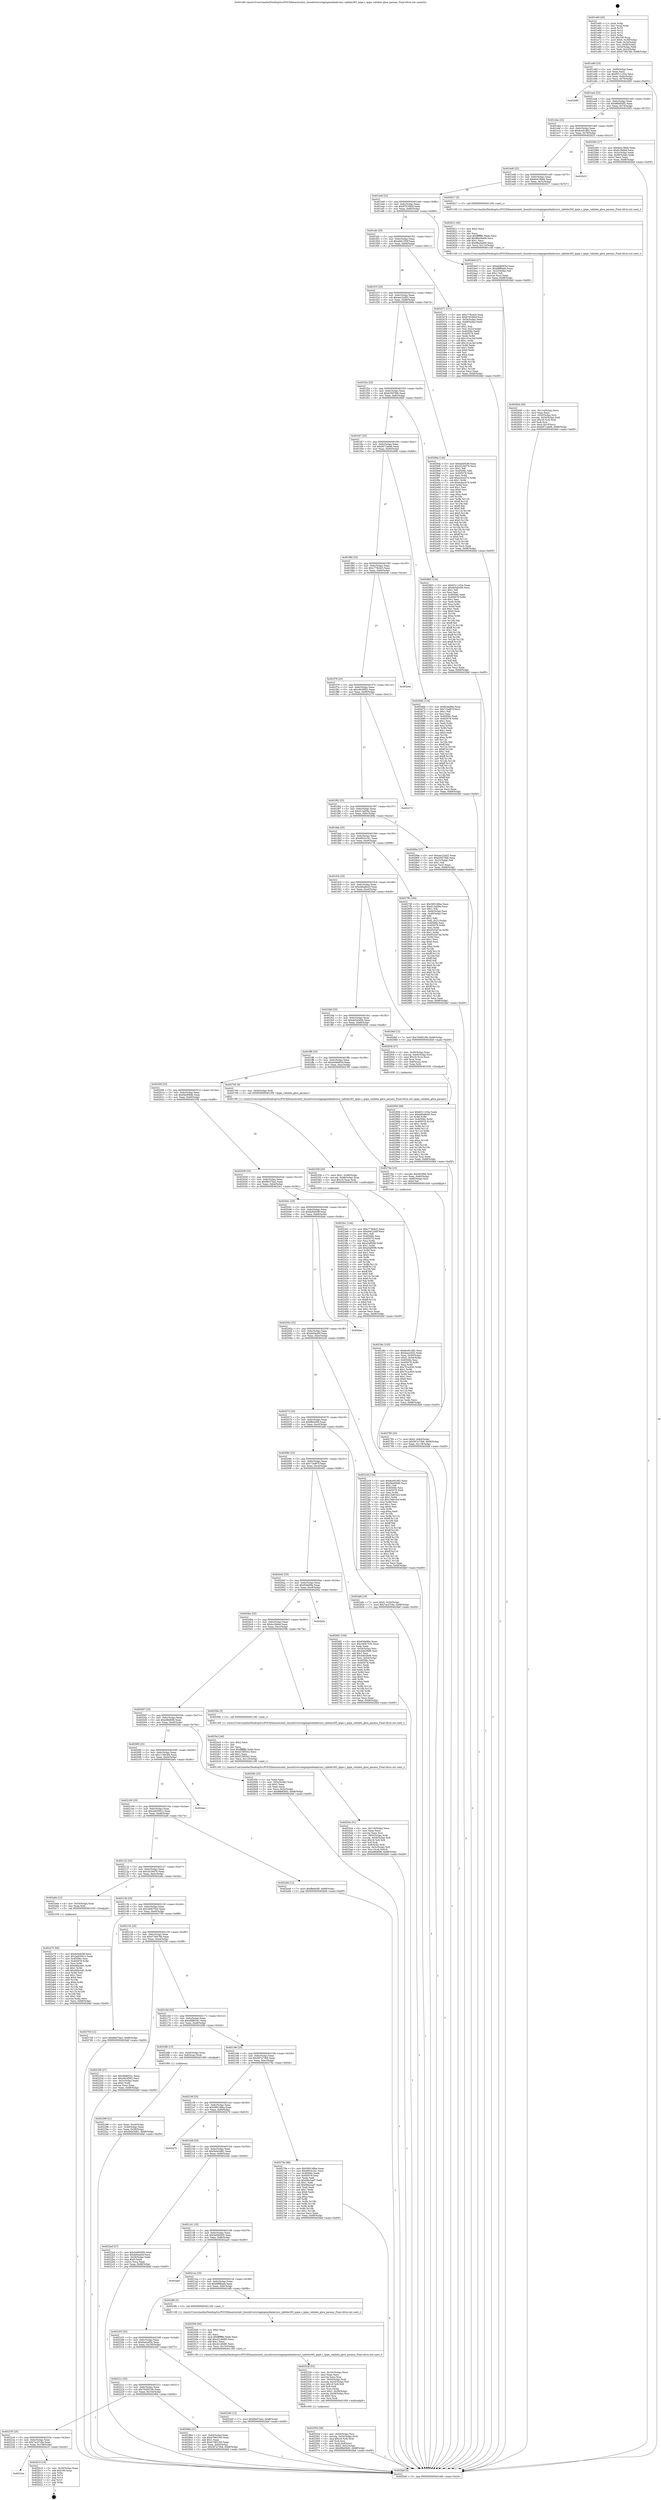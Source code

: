 digraph "0x401e60" {
  label = "0x401e60 (/mnt/c/Users/mathe/Desktop/tcc/POCII/binaries/extr_linuxdriversstagingmediadavinci_vpfedm365_ipipe.c_ipipe_validate_gbce_params_Final-ollvm.out::main(0))"
  labelloc = "t"
  node[shape=record]

  Entry [label="",width=0.3,height=0.3,shape=circle,fillcolor=black,style=filled]
  "0x401e8d" [label="{
     0x401e8d [23]\l
     | [instrs]\l
     &nbsp;&nbsp;0x401e8d \<+3\>: mov -0x68(%rbp),%eax\l
     &nbsp;&nbsp;0x401e90 \<+2\>: mov %eax,%ecx\l
     &nbsp;&nbsp;0x401e92 \<+6\>: sub $0x8311102e,%ecx\l
     &nbsp;&nbsp;0x401e98 \<+3\>: mov %eax,-0x6c(%rbp)\l
     &nbsp;&nbsp;0x401e9b \<+3\>: mov %ecx,-0x70(%rbp)\l
     &nbsp;&nbsp;0x401e9e \<+6\>: je 0000000000402b85 \<main+0xd25\>\l
  }"]
  "0x402b85" [label="{
     0x402b85\l
  }", style=dashed]
  "0x401ea4" [label="{
     0x401ea4 [22]\l
     | [instrs]\l
     &nbsp;&nbsp;0x401ea4 \<+5\>: jmp 0000000000401ea9 \<main+0x49\>\l
     &nbsp;&nbsp;0x401ea9 \<+3\>: mov -0x6c(%rbp),%eax\l
     &nbsp;&nbsp;0x401eac \<+5\>: sub $0x88b65bf2,%eax\l
     &nbsp;&nbsp;0x401eb1 \<+3\>: mov %eax,-0x74(%rbp)\l
     &nbsp;&nbsp;0x401eb4 \<+6\>: je 0000000000402583 \<main+0x723\>\l
  }"]
  Exit [label="",width=0.3,height=0.3,shape=circle,fillcolor=black,style=filled,peripheries=2]
  "0x402583" [label="{
     0x402583 [27]\l
     | [instrs]\l
     &nbsp;&nbsp;0x402583 \<+5\>: mov $0x8e410bbb,%eax\l
     &nbsp;&nbsp;0x402588 \<+5\>: mov $0xbc3bbbd,%ecx\l
     &nbsp;&nbsp;0x40258d \<+3\>: mov -0x5c(%rbp),%edx\l
     &nbsp;&nbsp;0x402590 \<+3\>: cmp -0x58(%rbp),%edx\l
     &nbsp;&nbsp;0x402593 \<+3\>: cmovl %ecx,%eax\l
     &nbsp;&nbsp;0x402596 \<+3\>: mov %eax,-0x68(%rbp)\l
     &nbsp;&nbsp;0x402599 \<+5\>: jmp 0000000000402bbf \<main+0xd5f\>\l
  }"]
  "0x401eba" [label="{
     0x401eba [22]\l
     | [instrs]\l
     &nbsp;&nbsp;0x401eba \<+5\>: jmp 0000000000401ebf \<main+0x5f\>\l
     &nbsp;&nbsp;0x401ebf \<+3\>: mov -0x6c(%rbp),%eax\l
     &nbsp;&nbsp;0x401ec2 \<+5\>: sub $0x8ce91d82,%eax\l
     &nbsp;&nbsp;0x401ec7 \<+3\>: mov %eax,-0x78(%rbp)\l
     &nbsp;&nbsp;0x401eca \<+6\>: je 0000000000402b23 \<main+0xcc3\>\l
  }"]
  "0x40224e" [label="{
     0x40224e\l
  }", style=dashed]
  "0x402b23" [label="{
     0x402b23\l
  }", style=dashed]
  "0x401ed0" [label="{
     0x401ed0 [22]\l
     | [instrs]\l
     &nbsp;&nbsp;0x401ed0 \<+5\>: jmp 0000000000401ed5 \<main+0x75\>\l
     &nbsp;&nbsp;0x401ed5 \<+3\>: mov -0x6c(%rbp),%eax\l
     &nbsp;&nbsp;0x401ed8 \<+5\>: sub $0x8e410bbb,%eax\l
     &nbsp;&nbsp;0x401edd \<+3\>: mov %eax,-0x7c(%rbp)\l
     &nbsp;&nbsp;0x401ee0 \<+6\>: je 0000000000402617 \<main+0x7b7\>\l
  }"]
  "0x402b10" [label="{
     0x402b10 [19]\l
     | [instrs]\l
     &nbsp;&nbsp;0x402b10 \<+3\>: mov -0x30(%rbp),%eax\l
     &nbsp;&nbsp;0x402b13 \<+7\>: add $0x100,%rsp\l
     &nbsp;&nbsp;0x402b1a \<+1\>: pop %rbx\l
     &nbsp;&nbsp;0x402b1b \<+2\>: pop %r12\l
     &nbsp;&nbsp;0x402b1d \<+2\>: pop %r14\l
     &nbsp;&nbsp;0x402b1f \<+2\>: pop %r15\l
     &nbsp;&nbsp;0x402b21 \<+1\>: pop %rbp\l
     &nbsp;&nbsp;0x402b22 \<+1\>: ret\l
  }"]
  "0x402617" [label="{
     0x402617 [5]\l
     | [instrs]\l
     &nbsp;&nbsp;0x402617 \<+5\>: call 0000000000401160 \<next_i\>\l
     | [calls]\l
     &nbsp;&nbsp;0x401160 \{1\} (/mnt/c/Users/mathe/Desktop/tcc/POCII/binaries/extr_linuxdriversstagingmediadavinci_vpfedm365_ipipe.c_ipipe_validate_gbce_params_Final-ollvm.out::next_i)\l
  }"]
  "0x401ee6" [label="{
     0x401ee6 [22]\l
     | [instrs]\l
     &nbsp;&nbsp;0x401ee6 \<+5\>: jmp 0000000000401eeb \<main+0x8b\>\l
     &nbsp;&nbsp;0x401eeb \<+3\>: mov -0x6c(%rbp),%eax\l
     &nbsp;&nbsp;0x401eee \<+5\>: sub $0x9791682f,%eax\l
     &nbsp;&nbsp;0x401ef3 \<+3\>: mov %eax,-0x80(%rbp)\l
     &nbsp;&nbsp;0x401ef6 \<+6\>: je 00000000004024e0 \<main+0x680\>\l
  }"]
  "0x402a76" [label="{
     0x402a76 [94]\l
     | [instrs]\l
     &nbsp;&nbsp;0x402a76 \<+5\>: mov $0xfa5b929f,%ecx\l
     &nbsp;&nbsp;0x402a7b \<+5\>: mov $0x2a835912,%edx\l
     &nbsp;&nbsp;0x402a80 \<+7\>: mov 0x40506c,%esi\l
     &nbsp;&nbsp;0x402a87 \<+8\>: mov 0x405078,%r8d\l
     &nbsp;&nbsp;0x402a8f \<+3\>: mov %esi,%r9d\l
     &nbsp;&nbsp;0x402a92 \<+7\>: sub $0xe89a3af1,%r9d\l
     &nbsp;&nbsp;0x402a99 \<+4\>: sub $0x1,%r9d\l
     &nbsp;&nbsp;0x402a9d \<+7\>: add $0xe89a3af1,%r9d\l
     &nbsp;&nbsp;0x402aa4 \<+4\>: imul %r9d,%esi\l
     &nbsp;&nbsp;0x402aa8 \<+3\>: and $0x1,%esi\l
     &nbsp;&nbsp;0x402aab \<+3\>: cmp $0x0,%esi\l
     &nbsp;&nbsp;0x402aae \<+4\>: sete %r10b\l
     &nbsp;&nbsp;0x402ab2 \<+4\>: cmp $0xa,%r8d\l
     &nbsp;&nbsp;0x402ab6 \<+4\>: setl %r11b\l
     &nbsp;&nbsp;0x402aba \<+3\>: mov %r10b,%bl\l
     &nbsp;&nbsp;0x402abd \<+3\>: and %r11b,%bl\l
     &nbsp;&nbsp;0x402ac0 \<+3\>: xor %r11b,%r10b\l
     &nbsp;&nbsp;0x402ac3 \<+3\>: or %r10b,%bl\l
     &nbsp;&nbsp;0x402ac6 \<+3\>: test $0x1,%bl\l
     &nbsp;&nbsp;0x402ac9 \<+3\>: cmovne %edx,%ecx\l
     &nbsp;&nbsp;0x402acc \<+3\>: mov %ecx,-0x68(%rbp)\l
     &nbsp;&nbsp;0x402acf \<+5\>: jmp 0000000000402bbf \<main+0xd5f\>\l
  }"]
  "0x4024e0" [label="{
     0x4024e0 [27]\l
     | [instrs]\l
     &nbsp;&nbsp;0x4024e0 \<+5\>: mov $0xeb46d03d,%eax\l
     &nbsp;&nbsp;0x4024e5 \<+5\>: mov $0x68ffdaeb,%ecx\l
     &nbsp;&nbsp;0x4024ea \<+3\>: mov -0x22(%rbp),%dl\l
     &nbsp;&nbsp;0x4024ed \<+3\>: test $0x1,%dl\l
     &nbsp;&nbsp;0x4024f0 \<+3\>: cmovne %ecx,%eax\l
     &nbsp;&nbsp;0x4024f3 \<+3\>: mov %eax,-0x68(%rbp)\l
     &nbsp;&nbsp;0x4024f6 \<+5\>: jmp 0000000000402bbf \<main+0xd5f\>\l
  }"]
  "0x401efc" [label="{
     0x401efc [25]\l
     | [instrs]\l
     &nbsp;&nbsp;0x401efc \<+5\>: jmp 0000000000401f01 \<main+0xa1\>\l
     &nbsp;&nbsp;0x401f01 \<+3\>: mov -0x6c(%rbp),%eax\l
     &nbsp;&nbsp;0x401f04 \<+5\>: sub $0xa9d1250f,%eax\l
     &nbsp;&nbsp;0x401f09 \<+6\>: mov %eax,-0x84(%rbp)\l
     &nbsp;&nbsp;0x401f0f \<+6\>: je 0000000000402471 \<main+0x611\>\l
  }"]
  "0x402235" [label="{
     0x402235 [25]\l
     | [instrs]\l
     &nbsp;&nbsp;0x402235 \<+5\>: jmp 000000000040223a \<main+0x3da\>\l
     &nbsp;&nbsp;0x40223a \<+3\>: mov -0x6c(%rbp),%eax\l
     &nbsp;&nbsp;0x40223d \<+5\>: sub $0x7ac47c8a,%eax\l
     &nbsp;&nbsp;0x402242 \<+6\>: mov %eax,-0x108(%rbp)\l
     &nbsp;&nbsp;0x402248 \<+6\>: je 0000000000402b10 \<main+0xcb0\>\l
  }"]
  "0x402471" [label="{
     0x402471 [111]\l
     | [instrs]\l
     &nbsp;&nbsp;0x402471 \<+5\>: mov $0xc778c6c5,%eax\l
     &nbsp;&nbsp;0x402476 \<+5\>: mov $0x9791682f,%ecx\l
     &nbsp;&nbsp;0x40247b \<+3\>: mov -0x54(%rbp),%edx\l
     &nbsp;&nbsp;0x40247e \<+3\>: cmp -0x48(%rbp),%edx\l
     &nbsp;&nbsp;0x402481 \<+4\>: setl %sil\l
     &nbsp;&nbsp;0x402485 \<+4\>: and $0x1,%sil\l
     &nbsp;&nbsp;0x402489 \<+4\>: mov %sil,-0x22(%rbp)\l
     &nbsp;&nbsp;0x40248d \<+7\>: mov 0x40506c,%edx\l
     &nbsp;&nbsp;0x402494 \<+7\>: mov 0x405078,%edi\l
     &nbsp;&nbsp;0x40249b \<+3\>: mov %edx,%r8d\l
     &nbsp;&nbsp;0x40249e \<+7\>: sub $0x101ec3ef,%r8d\l
     &nbsp;&nbsp;0x4024a5 \<+4\>: sub $0x1,%r8d\l
     &nbsp;&nbsp;0x4024a9 \<+7\>: add $0x101ec3ef,%r8d\l
     &nbsp;&nbsp;0x4024b0 \<+4\>: imul %r8d,%edx\l
     &nbsp;&nbsp;0x4024b4 \<+3\>: and $0x1,%edx\l
     &nbsp;&nbsp;0x4024b7 \<+3\>: cmp $0x0,%edx\l
     &nbsp;&nbsp;0x4024ba \<+4\>: sete %sil\l
     &nbsp;&nbsp;0x4024be \<+3\>: cmp $0xa,%edi\l
     &nbsp;&nbsp;0x4024c1 \<+4\>: setl %r9b\l
     &nbsp;&nbsp;0x4024c5 \<+3\>: mov %sil,%r10b\l
     &nbsp;&nbsp;0x4024c8 \<+3\>: and %r9b,%r10b\l
     &nbsp;&nbsp;0x4024cb \<+3\>: xor %r9b,%sil\l
     &nbsp;&nbsp;0x4024ce \<+3\>: or %sil,%r10b\l
     &nbsp;&nbsp;0x4024d1 \<+4\>: test $0x1,%r10b\l
     &nbsp;&nbsp;0x4024d5 \<+3\>: cmovne %ecx,%eax\l
     &nbsp;&nbsp;0x4024d8 \<+3\>: mov %eax,-0x68(%rbp)\l
     &nbsp;&nbsp;0x4024db \<+5\>: jmp 0000000000402bbf \<main+0xd5f\>\l
  }"]
  "0x401f15" [label="{
     0x401f15 [25]\l
     | [instrs]\l
     &nbsp;&nbsp;0x401f15 \<+5\>: jmp 0000000000401f1a \<main+0xba\>\l
     &nbsp;&nbsp;0x401f1a \<+3\>: mov -0x6c(%rbp),%eax\l
     &nbsp;&nbsp;0x401f1d \<+5\>: sub $0xaec22d52,%eax\l
     &nbsp;&nbsp;0x401f22 \<+6\>: mov %eax,-0x88(%rbp)\l
     &nbsp;&nbsp;0x401f28 \<+6\>: je 00000000004029da \<main+0xb7a\>\l
  }"]
  "0x4029bb" [label="{
     0x4029bb [31]\l
     | [instrs]\l
     &nbsp;&nbsp;0x4029bb \<+3\>: mov -0x64(%rbp),%eax\l
     &nbsp;&nbsp;0x4029be \<+5\>: sub $0xb7983160,%eax\l
     &nbsp;&nbsp;0x4029c3 \<+3\>: add $0x1,%eax\l
     &nbsp;&nbsp;0x4029c6 \<+5\>: add $0xb7983160,%eax\l
     &nbsp;&nbsp;0x4029cb \<+3\>: mov %eax,-0x64(%rbp)\l
     &nbsp;&nbsp;0x4029ce \<+7\>: movl $0x587a73b8,-0x68(%rbp)\l
     &nbsp;&nbsp;0x4029d5 \<+5\>: jmp 0000000000402bbf \<main+0xd5f\>\l
  }"]
  "0x4029da" [label="{
     0x4029da [144]\l
     | [instrs]\l
     &nbsp;&nbsp;0x4029da \<+5\>: mov $0xfa5b929f,%eax\l
     &nbsp;&nbsp;0x4029df \<+5\>: mov $0x2d1fe076,%ecx\l
     &nbsp;&nbsp;0x4029e4 \<+2\>: mov $0x1,%dl\l
     &nbsp;&nbsp;0x4029e6 \<+7\>: mov 0x40506c,%esi\l
     &nbsp;&nbsp;0x4029ed \<+7\>: mov 0x405078,%edi\l
     &nbsp;&nbsp;0x4029f4 \<+3\>: mov %esi,%r8d\l
     &nbsp;&nbsp;0x4029f7 \<+7\>: add $0xecbecb74,%r8d\l
     &nbsp;&nbsp;0x4029fe \<+4\>: sub $0x1,%r8d\l
     &nbsp;&nbsp;0x402a02 \<+7\>: sub $0xecbecb74,%r8d\l
     &nbsp;&nbsp;0x402a09 \<+4\>: imul %r8d,%esi\l
     &nbsp;&nbsp;0x402a0d \<+3\>: and $0x1,%esi\l
     &nbsp;&nbsp;0x402a10 \<+3\>: cmp $0x0,%esi\l
     &nbsp;&nbsp;0x402a13 \<+4\>: sete %r9b\l
     &nbsp;&nbsp;0x402a17 \<+3\>: cmp $0xa,%edi\l
     &nbsp;&nbsp;0x402a1a \<+4\>: setl %r10b\l
     &nbsp;&nbsp;0x402a1e \<+3\>: mov %r9b,%r11b\l
     &nbsp;&nbsp;0x402a21 \<+4\>: xor $0xff,%r11b\l
     &nbsp;&nbsp;0x402a25 \<+3\>: mov %r10b,%bl\l
     &nbsp;&nbsp;0x402a28 \<+3\>: xor $0xff,%bl\l
     &nbsp;&nbsp;0x402a2b \<+3\>: xor $0x0,%dl\l
     &nbsp;&nbsp;0x402a2e \<+3\>: mov %r11b,%r14b\l
     &nbsp;&nbsp;0x402a31 \<+4\>: and $0x0,%r14b\l
     &nbsp;&nbsp;0x402a35 \<+3\>: and %dl,%r9b\l
     &nbsp;&nbsp;0x402a38 \<+3\>: mov %bl,%r15b\l
     &nbsp;&nbsp;0x402a3b \<+4\>: and $0x0,%r15b\l
     &nbsp;&nbsp;0x402a3f \<+3\>: and %dl,%r10b\l
     &nbsp;&nbsp;0x402a42 \<+3\>: or %r9b,%r14b\l
     &nbsp;&nbsp;0x402a45 \<+3\>: or %r10b,%r15b\l
     &nbsp;&nbsp;0x402a48 \<+3\>: xor %r15b,%r14b\l
     &nbsp;&nbsp;0x402a4b \<+3\>: or %bl,%r11b\l
     &nbsp;&nbsp;0x402a4e \<+4\>: xor $0xff,%r11b\l
     &nbsp;&nbsp;0x402a52 \<+3\>: or $0x0,%dl\l
     &nbsp;&nbsp;0x402a55 \<+3\>: and %dl,%r11b\l
     &nbsp;&nbsp;0x402a58 \<+3\>: or %r11b,%r14b\l
     &nbsp;&nbsp;0x402a5b \<+4\>: test $0x1,%r14b\l
     &nbsp;&nbsp;0x402a5f \<+3\>: cmovne %ecx,%eax\l
     &nbsp;&nbsp;0x402a62 \<+3\>: mov %eax,-0x68(%rbp)\l
     &nbsp;&nbsp;0x402a65 \<+5\>: jmp 0000000000402bbf \<main+0xd5f\>\l
  }"]
  "0x401f2e" [label="{
     0x401f2e [25]\l
     | [instrs]\l
     &nbsp;&nbsp;0x401f2e \<+5\>: jmp 0000000000401f33 \<main+0xd3\>\l
     &nbsp;&nbsp;0x401f33 \<+3\>: mov -0x6c(%rbp),%eax\l
     &nbsp;&nbsp;0x401f36 \<+5\>: sub $0xb3507fdb,%eax\l
     &nbsp;&nbsp;0x401f3b \<+6\>: mov %eax,-0x8c(%rbp)\l
     &nbsp;&nbsp;0x401f41 \<+6\>: je 00000000004028b5 \<main+0xa55\>\l
  }"]
  "0x402956" [label="{
     0x402956 [89]\l
     | [instrs]\l
     &nbsp;&nbsp;0x402956 \<+5\>: mov $0x8311102e,%edx\l
     &nbsp;&nbsp;0x40295b \<+5\>: mov $0xdd0a8e45,%esi\l
     &nbsp;&nbsp;0x402960 \<+3\>: xor %r8d,%r8d\l
     &nbsp;&nbsp;0x402963 \<+8\>: mov 0x40506c,%r9d\l
     &nbsp;&nbsp;0x40296b \<+8\>: mov 0x405078,%r10d\l
     &nbsp;&nbsp;0x402973 \<+4\>: sub $0x1,%r8d\l
     &nbsp;&nbsp;0x402977 \<+3\>: mov %r9d,%r11d\l
     &nbsp;&nbsp;0x40297a \<+3\>: add %r8d,%r11d\l
     &nbsp;&nbsp;0x40297d \<+4\>: imul %r11d,%r9d\l
     &nbsp;&nbsp;0x402981 \<+4\>: and $0x1,%r9d\l
     &nbsp;&nbsp;0x402985 \<+4\>: cmp $0x0,%r9d\l
     &nbsp;&nbsp;0x402989 \<+3\>: sete %bl\l
     &nbsp;&nbsp;0x40298c \<+4\>: cmp $0xa,%r10d\l
     &nbsp;&nbsp;0x402990 \<+4\>: setl %r14b\l
     &nbsp;&nbsp;0x402994 \<+3\>: mov %bl,%r15b\l
     &nbsp;&nbsp;0x402997 \<+3\>: and %r14b,%r15b\l
     &nbsp;&nbsp;0x40299a \<+3\>: xor %r14b,%bl\l
     &nbsp;&nbsp;0x40299d \<+3\>: or %bl,%r15b\l
     &nbsp;&nbsp;0x4029a0 \<+4\>: test $0x1,%r15b\l
     &nbsp;&nbsp;0x4029a4 \<+3\>: cmovne %esi,%edx\l
     &nbsp;&nbsp;0x4029a7 \<+3\>: mov %edx,-0x68(%rbp)\l
     &nbsp;&nbsp;0x4029aa \<+5\>: jmp 0000000000402bbf \<main+0xd5f\>\l
  }"]
  "0x4028b5" [label="{
     0x4028b5 [134]\l
     | [instrs]\l
     &nbsp;&nbsp;0x4028b5 \<+5\>: mov $0x8311102e,%eax\l
     &nbsp;&nbsp;0x4028ba \<+5\>: mov $0xde5a045b,%ecx\l
     &nbsp;&nbsp;0x4028bf \<+2\>: mov $0x1,%dl\l
     &nbsp;&nbsp;0x4028c1 \<+2\>: xor %esi,%esi\l
     &nbsp;&nbsp;0x4028c3 \<+7\>: mov 0x40506c,%edi\l
     &nbsp;&nbsp;0x4028ca \<+8\>: mov 0x405078,%r8d\l
     &nbsp;&nbsp;0x4028d2 \<+3\>: sub $0x1,%esi\l
     &nbsp;&nbsp;0x4028d5 \<+3\>: mov %edi,%r9d\l
     &nbsp;&nbsp;0x4028d8 \<+3\>: add %esi,%r9d\l
     &nbsp;&nbsp;0x4028db \<+4\>: imul %r9d,%edi\l
     &nbsp;&nbsp;0x4028df \<+3\>: and $0x1,%edi\l
     &nbsp;&nbsp;0x4028e2 \<+3\>: cmp $0x0,%edi\l
     &nbsp;&nbsp;0x4028e5 \<+4\>: sete %r10b\l
     &nbsp;&nbsp;0x4028e9 \<+4\>: cmp $0xa,%r8d\l
     &nbsp;&nbsp;0x4028ed \<+4\>: setl %r11b\l
     &nbsp;&nbsp;0x4028f1 \<+3\>: mov %r10b,%bl\l
     &nbsp;&nbsp;0x4028f4 \<+3\>: xor $0xff,%bl\l
     &nbsp;&nbsp;0x4028f7 \<+3\>: mov %r11b,%r14b\l
     &nbsp;&nbsp;0x4028fa \<+4\>: xor $0xff,%r14b\l
     &nbsp;&nbsp;0x4028fe \<+3\>: xor $0x1,%dl\l
     &nbsp;&nbsp;0x402901 \<+3\>: mov %bl,%r15b\l
     &nbsp;&nbsp;0x402904 \<+4\>: and $0xff,%r15b\l
     &nbsp;&nbsp;0x402908 \<+3\>: and %dl,%r10b\l
     &nbsp;&nbsp;0x40290b \<+3\>: mov %r14b,%r12b\l
     &nbsp;&nbsp;0x40290e \<+4\>: and $0xff,%r12b\l
     &nbsp;&nbsp;0x402912 \<+3\>: and %dl,%r11b\l
     &nbsp;&nbsp;0x402915 \<+3\>: or %r10b,%r15b\l
     &nbsp;&nbsp;0x402918 \<+3\>: or %r11b,%r12b\l
     &nbsp;&nbsp;0x40291b \<+3\>: xor %r12b,%r15b\l
     &nbsp;&nbsp;0x40291e \<+3\>: or %r14b,%bl\l
     &nbsp;&nbsp;0x402921 \<+3\>: xor $0xff,%bl\l
     &nbsp;&nbsp;0x402924 \<+3\>: or $0x1,%dl\l
     &nbsp;&nbsp;0x402927 \<+2\>: and %dl,%bl\l
     &nbsp;&nbsp;0x402929 \<+3\>: or %bl,%r15b\l
     &nbsp;&nbsp;0x40292c \<+4\>: test $0x1,%r15b\l
     &nbsp;&nbsp;0x402930 \<+3\>: cmovne %ecx,%eax\l
     &nbsp;&nbsp;0x402933 \<+3\>: mov %eax,-0x68(%rbp)\l
     &nbsp;&nbsp;0x402936 \<+5\>: jmp 0000000000402bbf \<main+0xd5f\>\l
  }"]
  "0x401f47" [label="{
     0x401f47 [25]\l
     | [instrs]\l
     &nbsp;&nbsp;0x401f47 \<+5\>: jmp 0000000000401f4c \<main+0xec\>\l
     &nbsp;&nbsp;0x401f4c \<+3\>: mov -0x6c(%rbp),%eax\l
     &nbsp;&nbsp;0x401f4f \<+5\>: sub $0xb671ad46,%eax\l
     &nbsp;&nbsp;0x401f54 \<+6\>: mov %eax,-0x90(%rbp)\l
     &nbsp;&nbsp;0x401f5a \<+6\>: je 000000000040266b \<main+0x80b\>\l
  }"]
  "0x402785" [label="{
     0x402785 [25]\l
     | [instrs]\l
     &nbsp;&nbsp;0x402785 \<+7\>: movl $0x0,-0x64(%rbp)\l
     &nbsp;&nbsp;0x40278c \<+7\>: movl $0x587a73b8,-0x68(%rbp)\l
     &nbsp;&nbsp;0x402793 \<+6\>: mov %eax,-0x118(%rbp)\l
     &nbsp;&nbsp;0x402799 \<+5\>: jmp 0000000000402bbf \<main+0xd5f\>\l
  }"]
  "0x40266b" [label="{
     0x40266b [134]\l
     | [instrs]\l
     &nbsp;&nbsp;0x40266b \<+5\>: mov $0x83de89e,%eax\l
     &nbsp;&nbsp;0x402670 \<+5\>: mov $0x71bd87f,%ecx\l
     &nbsp;&nbsp;0x402675 \<+2\>: mov $0x1,%dl\l
     &nbsp;&nbsp;0x402677 \<+2\>: xor %esi,%esi\l
     &nbsp;&nbsp;0x402679 \<+7\>: mov 0x40506c,%edi\l
     &nbsp;&nbsp;0x402680 \<+8\>: mov 0x405078,%r8d\l
     &nbsp;&nbsp;0x402688 \<+3\>: sub $0x1,%esi\l
     &nbsp;&nbsp;0x40268b \<+3\>: mov %edi,%r9d\l
     &nbsp;&nbsp;0x40268e \<+3\>: add %esi,%r9d\l
     &nbsp;&nbsp;0x402691 \<+4\>: imul %r9d,%edi\l
     &nbsp;&nbsp;0x402695 \<+3\>: and $0x1,%edi\l
     &nbsp;&nbsp;0x402698 \<+3\>: cmp $0x0,%edi\l
     &nbsp;&nbsp;0x40269b \<+4\>: sete %r10b\l
     &nbsp;&nbsp;0x40269f \<+4\>: cmp $0xa,%r8d\l
     &nbsp;&nbsp;0x4026a3 \<+4\>: setl %r11b\l
     &nbsp;&nbsp;0x4026a7 \<+3\>: mov %r10b,%bl\l
     &nbsp;&nbsp;0x4026aa \<+3\>: xor $0xff,%bl\l
     &nbsp;&nbsp;0x4026ad \<+3\>: mov %r11b,%r14b\l
     &nbsp;&nbsp;0x4026b0 \<+4\>: xor $0xff,%r14b\l
     &nbsp;&nbsp;0x4026b4 \<+3\>: xor $0x1,%dl\l
     &nbsp;&nbsp;0x4026b7 \<+3\>: mov %bl,%r15b\l
     &nbsp;&nbsp;0x4026ba \<+4\>: and $0xff,%r15b\l
     &nbsp;&nbsp;0x4026be \<+3\>: and %dl,%r10b\l
     &nbsp;&nbsp;0x4026c1 \<+3\>: mov %r14b,%r12b\l
     &nbsp;&nbsp;0x4026c4 \<+4\>: and $0xff,%r12b\l
     &nbsp;&nbsp;0x4026c8 \<+3\>: and %dl,%r11b\l
     &nbsp;&nbsp;0x4026cb \<+3\>: or %r10b,%r15b\l
     &nbsp;&nbsp;0x4026ce \<+3\>: or %r11b,%r12b\l
     &nbsp;&nbsp;0x4026d1 \<+3\>: xor %r12b,%r15b\l
     &nbsp;&nbsp;0x4026d4 \<+3\>: or %r14b,%bl\l
     &nbsp;&nbsp;0x4026d7 \<+3\>: xor $0xff,%bl\l
     &nbsp;&nbsp;0x4026da \<+3\>: or $0x1,%dl\l
     &nbsp;&nbsp;0x4026dd \<+2\>: and %dl,%bl\l
     &nbsp;&nbsp;0x4026df \<+3\>: or %bl,%r15b\l
     &nbsp;&nbsp;0x4026e2 \<+4\>: test $0x1,%r15b\l
     &nbsp;&nbsp;0x4026e6 \<+3\>: cmovne %ecx,%eax\l
     &nbsp;&nbsp;0x4026e9 \<+3\>: mov %eax,-0x68(%rbp)\l
     &nbsp;&nbsp;0x4026ec \<+5\>: jmp 0000000000402bbf \<main+0xd5f\>\l
  }"]
  "0x401f60" [label="{
     0x401f60 [25]\l
     | [instrs]\l
     &nbsp;&nbsp;0x401f60 \<+5\>: jmp 0000000000401f65 \<main+0x105\>\l
     &nbsp;&nbsp;0x401f65 \<+3\>: mov -0x6c(%rbp),%eax\l
     &nbsp;&nbsp;0x401f68 \<+5\>: sub $0xc778c6c5,%eax\l
     &nbsp;&nbsp;0x401f6d \<+6\>: mov %eax,-0x94(%rbp)\l
     &nbsp;&nbsp;0x401f73 \<+6\>: je 0000000000402b4e \<main+0xcee\>\l
  }"]
  "0x40276e" [label="{
     0x40276e [23]\l
     | [instrs]\l
     &nbsp;&nbsp;0x40276e \<+10\>: movabs $0x4030b6,%rdi\l
     &nbsp;&nbsp;0x402778 \<+3\>: mov %eax,-0x60(%rbp)\l
     &nbsp;&nbsp;0x40277b \<+3\>: mov -0x60(%rbp),%esi\l
     &nbsp;&nbsp;0x40277e \<+2\>: mov $0x0,%al\l
     &nbsp;&nbsp;0x402780 \<+5\>: call 0000000000401040 \<printf@plt\>\l
     | [calls]\l
     &nbsp;&nbsp;0x401040 \{1\} (unknown)\l
  }"]
  "0x402b4e" [label="{
     0x402b4e\l
  }", style=dashed]
  "0x401f79" [label="{
     0x401f79 [25]\l
     | [instrs]\l
     &nbsp;&nbsp;0x401f79 \<+5\>: jmp 0000000000401f7e \<main+0x11e\>\l
     &nbsp;&nbsp;0x401f7e \<+3\>: mov -0x6c(%rbp),%eax\l
     &nbsp;&nbsp;0x401f81 \<+5\>: sub $0xc943f562,%eax\l
     &nbsp;&nbsp;0x401f86 \<+6\>: mov %eax,-0x98(%rbp)\l
     &nbsp;&nbsp;0x401f8c \<+6\>: je 0000000000402273 \<main+0x413\>\l
  }"]
  "0x402644" [label="{
     0x402644 [39]\l
     | [instrs]\l
     &nbsp;&nbsp;0x402644 \<+6\>: mov -0x114(%rbp),%ecx\l
     &nbsp;&nbsp;0x40264a \<+3\>: imul %eax,%ecx\l
     &nbsp;&nbsp;0x40264d \<+4\>: mov -0x50(%rbp),%rsi\l
     &nbsp;&nbsp;0x402651 \<+4\>: movslq -0x54(%rbp),%rdi\l
     &nbsp;&nbsp;0x402655 \<+4\>: imul $0x18,%rdi,%rdi\l
     &nbsp;&nbsp;0x402659 \<+3\>: add %rdi,%rsi\l
     &nbsp;&nbsp;0x40265c \<+3\>: mov %ecx,0x10(%rsi)\l
     &nbsp;&nbsp;0x40265f \<+7\>: movl $0xb671ad46,-0x68(%rbp)\l
     &nbsp;&nbsp;0x402666 \<+5\>: jmp 0000000000402bbf \<main+0xd5f\>\l
  }"]
  "0x402273" [label="{
     0x402273\l
  }", style=dashed]
  "0x401f92" [label="{
     0x401f92 [25]\l
     | [instrs]\l
     &nbsp;&nbsp;0x401f92 \<+5\>: jmp 0000000000401f97 \<main+0x137\>\l
     &nbsp;&nbsp;0x401f97 \<+3\>: mov -0x6c(%rbp),%eax\l
     &nbsp;&nbsp;0x401f9a \<+5\>: sub $0xd13af29e,%eax\l
     &nbsp;&nbsp;0x401f9f \<+6\>: mov %eax,-0x9c(%rbp)\l
     &nbsp;&nbsp;0x401fa5 \<+6\>: je 000000000040289a \<main+0xa3a\>\l
  }"]
  "0x40261c" [label="{
     0x40261c [40]\l
     | [instrs]\l
     &nbsp;&nbsp;0x40261c \<+5\>: mov $0x2,%ecx\l
     &nbsp;&nbsp;0x402621 \<+1\>: cltd\l
     &nbsp;&nbsp;0x402622 \<+2\>: idiv %ecx\l
     &nbsp;&nbsp;0x402624 \<+6\>: imul $0xfffffffe,%edx,%ecx\l
     &nbsp;&nbsp;0x40262a \<+6\>: add $0x88a2beb9,%ecx\l
     &nbsp;&nbsp;0x402630 \<+3\>: add $0x1,%ecx\l
     &nbsp;&nbsp;0x402633 \<+6\>: sub $0x88a2beb9,%ecx\l
     &nbsp;&nbsp;0x402639 \<+6\>: mov %ecx,-0x114(%rbp)\l
     &nbsp;&nbsp;0x40263f \<+5\>: call 0000000000401160 \<next_i\>\l
     | [calls]\l
     &nbsp;&nbsp;0x401160 \{1\} (/mnt/c/Users/mathe/Desktop/tcc/POCII/binaries/extr_linuxdriversstagingmediadavinci_vpfedm365_ipipe.c_ipipe_validate_gbce_params_Final-ollvm.out::next_i)\l
  }"]
  "0x40289a" [label="{
     0x40289a [27]\l
     | [instrs]\l
     &nbsp;&nbsp;0x40289a \<+5\>: mov $0xaec22d52,%eax\l
     &nbsp;&nbsp;0x40289f \<+5\>: mov $0xb3507fdb,%ecx\l
     &nbsp;&nbsp;0x4028a4 \<+3\>: mov -0x21(%rbp),%dl\l
     &nbsp;&nbsp;0x4028a7 \<+3\>: test $0x1,%dl\l
     &nbsp;&nbsp;0x4028aa \<+3\>: cmovne %ecx,%eax\l
     &nbsp;&nbsp;0x4028ad \<+3\>: mov %eax,-0x68(%rbp)\l
     &nbsp;&nbsp;0x4028b0 \<+5\>: jmp 0000000000402bbf \<main+0xd5f\>\l
  }"]
  "0x401fab" [label="{
     0x401fab [25]\l
     | [instrs]\l
     &nbsp;&nbsp;0x401fab \<+5\>: jmp 0000000000401fb0 \<main+0x150\>\l
     &nbsp;&nbsp;0x401fb0 \<+3\>: mov -0x6c(%rbp),%eax\l
     &nbsp;&nbsp;0x401fb3 \<+5\>: sub $0xd953c241,%eax\l
     &nbsp;&nbsp;0x401fb8 \<+6\>: mov %eax,-0xa0(%rbp)\l
     &nbsp;&nbsp;0x401fbe \<+6\>: je 00000000004027f6 \<main+0x996\>\l
  }"]
  "0x4025cb" [label="{
     0x4025cb [51]\l
     | [instrs]\l
     &nbsp;&nbsp;0x4025cb \<+6\>: mov -0x110(%rbp),%ecx\l
     &nbsp;&nbsp;0x4025d1 \<+3\>: imul %eax,%ecx\l
     &nbsp;&nbsp;0x4025d4 \<+3\>: movslq %ecx,%rsi\l
     &nbsp;&nbsp;0x4025d7 \<+4\>: mov -0x50(%rbp),%rdi\l
     &nbsp;&nbsp;0x4025db \<+4\>: movslq -0x54(%rbp),%r8\l
     &nbsp;&nbsp;0x4025df \<+4\>: imul $0x18,%r8,%r8\l
     &nbsp;&nbsp;0x4025e3 \<+3\>: add %r8,%rdi\l
     &nbsp;&nbsp;0x4025e6 \<+4\>: mov 0x8(%rdi),%rdi\l
     &nbsp;&nbsp;0x4025ea \<+4\>: movslq -0x5c(%rbp),%r8\l
     &nbsp;&nbsp;0x4025ee \<+4\>: mov %rsi,(%rdi,%r8,8)\l
     &nbsp;&nbsp;0x4025f2 \<+7\>: movl $0xe96d696,-0x68(%rbp)\l
     &nbsp;&nbsp;0x4025f9 \<+5\>: jmp 0000000000402bbf \<main+0xd5f\>\l
  }"]
  "0x4027f6" [label="{
     0x4027f6 [164]\l
     | [instrs]\l
     &nbsp;&nbsp;0x4027f6 \<+5\>: mov $0x589149ba,%eax\l
     &nbsp;&nbsp;0x4027fb \<+5\>: mov $0xd13af29e,%ecx\l
     &nbsp;&nbsp;0x402800 \<+2\>: mov $0x1,%dl\l
     &nbsp;&nbsp;0x402802 \<+3\>: mov -0x64(%rbp),%esi\l
     &nbsp;&nbsp;0x402805 \<+3\>: cmp -0x48(%rbp),%esi\l
     &nbsp;&nbsp;0x402808 \<+4\>: setl %dil\l
     &nbsp;&nbsp;0x40280c \<+4\>: and $0x1,%dil\l
     &nbsp;&nbsp;0x402810 \<+4\>: mov %dil,-0x21(%rbp)\l
     &nbsp;&nbsp;0x402814 \<+7\>: mov 0x40506c,%esi\l
     &nbsp;&nbsp;0x40281b \<+8\>: mov 0x405078,%r8d\l
     &nbsp;&nbsp;0x402823 \<+3\>: mov %esi,%r9d\l
     &nbsp;&nbsp;0x402826 \<+7\>: add $0x6525d7ee,%r9d\l
     &nbsp;&nbsp;0x40282d \<+4\>: sub $0x1,%r9d\l
     &nbsp;&nbsp;0x402831 \<+7\>: sub $0x6525d7ee,%r9d\l
     &nbsp;&nbsp;0x402838 \<+4\>: imul %r9d,%esi\l
     &nbsp;&nbsp;0x40283c \<+3\>: and $0x1,%esi\l
     &nbsp;&nbsp;0x40283f \<+3\>: cmp $0x0,%esi\l
     &nbsp;&nbsp;0x402842 \<+4\>: sete %dil\l
     &nbsp;&nbsp;0x402846 \<+4\>: cmp $0xa,%r8d\l
     &nbsp;&nbsp;0x40284a \<+4\>: setl %r10b\l
     &nbsp;&nbsp;0x40284e \<+3\>: mov %dil,%r11b\l
     &nbsp;&nbsp;0x402851 \<+4\>: xor $0xff,%r11b\l
     &nbsp;&nbsp;0x402855 \<+3\>: mov %r10b,%bl\l
     &nbsp;&nbsp;0x402858 \<+3\>: xor $0xff,%bl\l
     &nbsp;&nbsp;0x40285b \<+3\>: xor $0x0,%dl\l
     &nbsp;&nbsp;0x40285e \<+3\>: mov %r11b,%r14b\l
     &nbsp;&nbsp;0x402861 \<+4\>: and $0x0,%r14b\l
     &nbsp;&nbsp;0x402865 \<+3\>: and %dl,%dil\l
     &nbsp;&nbsp;0x402868 \<+3\>: mov %bl,%r15b\l
     &nbsp;&nbsp;0x40286b \<+4\>: and $0x0,%r15b\l
     &nbsp;&nbsp;0x40286f \<+3\>: and %dl,%r10b\l
     &nbsp;&nbsp;0x402872 \<+3\>: or %dil,%r14b\l
     &nbsp;&nbsp;0x402875 \<+3\>: or %r10b,%r15b\l
     &nbsp;&nbsp;0x402878 \<+3\>: xor %r15b,%r14b\l
     &nbsp;&nbsp;0x40287b \<+3\>: or %bl,%r11b\l
     &nbsp;&nbsp;0x40287e \<+4\>: xor $0xff,%r11b\l
     &nbsp;&nbsp;0x402882 \<+3\>: or $0x0,%dl\l
     &nbsp;&nbsp;0x402885 \<+3\>: and %dl,%r11b\l
     &nbsp;&nbsp;0x402888 \<+3\>: or %r11b,%r14b\l
     &nbsp;&nbsp;0x40288b \<+4\>: test $0x1,%r14b\l
     &nbsp;&nbsp;0x40288f \<+3\>: cmovne %ecx,%eax\l
     &nbsp;&nbsp;0x402892 \<+3\>: mov %eax,-0x68(%rbp)\l
     &nbsp;&nbsp;0x402895 \<+5\>: jmp 0000000000402bbf \<main+0xd5f\>\l
  }"]
  "0x401fc4" [label="{
     0x401fc4 [25]\l
     | [instrs]\l
     &nbsp;&nbsp;0x401fc4 \<+5\>: jmp 0000000000401fc9 \<main+0x169\>\l
     &nbsp;&nbsp;0x401fc9 \<+3\>: mov -0x6c(%rbp),%eax\l
     &nbsp;&nbsp;0x401fcc \<+5\>: sub $0xdd0a8e45,%eax\l
     &nbsp;&nbsp;0x401fd1 \<+6\>: mov %eax,-0xa4(%rbp)\l
     &nbsp;&nbsp;0x401fd7 \<+6\>: je 00000000004029af \<main+0xb4f\>\l
  }"]
  "0x4025a3" [label="{
     0x4025a3 [40]\l
     | [instrs]\l
     &nbsp;&nbsp;0x4025a3 \<+5\>: mov $0x2,%ecx\l
     &nbsp;&nbsp;0x4025a8 \<+1\>: cltd\l
     &nbsp;&nbsp;0x4025a9 \<+2\>: idiv %ecx\l
     &nbsp;&nbsp;0x4025ab \<+6\>: imul $0xfffffffe,%edx,%ecx\l
     &nbsp;&nbsp;0x4025b1 \<+6\>: sub $0xd15f5542,%ecx\l
     &nbsp;&nbsp;0x4025b7 \<+3\>: add $0x1,%ecx\l
     &nbsp;&nbsp;0x4025ba \<+6\>: add $0xd15f5542,%ecx\l
     &nbsp;&nbsp;0x4025c0 \<+6\>: mov %ecx,-0x110(%rbp)\l
     &nbsp;&nbsp;0x4025c6 \<+5\>: call 0000000000401160 \<next_i\>\l
     | [calls]\l
     &nbsp;&nbsp;0x401160 \{1\} (/mnt/c/Users/mathe/Desktop/tcc/POCII/binaries/extr_linuxdriversstagingmediadavinci_vpfedm365_ipipe.c_ipipe_validate_gbce_params_Final-ollvm.out::next_i)\l
  }"]
  "0x4029af" [label="{
     0x4029af [12]\l
     | [instrs]\l
     &nbsp;&nbsp;0x4029af \<+7\>: movl $0x76495196,-0x68(%rbp)\l
     &nbsp;&nbsp;0x4029b6 \<+5\>: jmp 0000000000402bbf \<main+0xd5f\>\l
  }"]
  "0x401fdd" [label="{
     0x401fdd [25]\l
     | [instrs]\l
     &nbsp;&nbsp;0x401fdd \<+5\>: jmp 0000000000401fe2 \<main+0x182\>\l
     &nbsp;&nbsp;0x401fe2 \<+3\>: mov -0x6c(%rbp),%eax\l
     &nbsp;&nbsp;0x401fe5 \<+5\>: sub $0xde5a045b,%eax\l
     &nbsp;&nbsp;0x401fea \<+6\>: mov %eax,-0xa8(%rbp)\l
     &nbsp;&nbsp;0x401ff0 \<+6\>: je 000000000040293b \<main+0xadb\>\l
  }"]
  "0x40255d" [label="{
     0x40255d [38]\l
     | [instrs]\l
     &nbsp;&nbsp;0x40255d \<+4\>: mov -0x50(%rbp),%rsi\l
     &nbsp;&nbsp;0x402561 \<+4\>: movslq -0x54(%rbp),%rdi\l
     &nbsp;&nbsp;0x402565 \<+4\>: imul $0x18,%rdi,%rdi\l
     &nbsp;&nbsp;0x402569 \<+3\>: add %rdi,%rsi\l
     &nbsp;&nbsp;0x40256c \<+4\>: mov %rax,0x8(%rsi)\l
     &nbsp;&nbsp;0x402570 \<+7\>: movl $0x0,-0x5c(%rbp)\l
     &nbsp;&nbsp;0x402577 \<+7\>: movl $0x88b65bf2,-0x68(%rbp)\l
     &nbsp;&nbsp;0x40257e \<+5\>: jmp 0000000000402bbf \<main+0xd5f\>\l
  }"]
  "0x40293b" [label="{
     0x40293b [27]\l
     | [instrs]\l
     &nbsp;&nbsp;0x40293b \<+4\>: mov -0x50(%rbp),%rax\l
     &nbsp;&nbsp;0x40293f \<+4\>: movslq -0x64(%rbp),%rcx\l
     &nbsp;&nbsp;0x402943 \<+4\>: imul $0x18,%rcx,%rcx\l
     &nbsp;&nbsp;0x402947 \<+3\>: add %rcx,%rax\l
     &nbsp;&nbsp;0x40294a \<+4\>: mov 0x8(%rax),%rax\l
     &nbsp;&nbsp;0x40294e \<+3\>: mov %rax,%rdi\l
     &nbsp;&nbsp;0x402951 \<+5\>: call 0000000000401030 \<free@plt\>\l
     | [calls]\l
     &nbsp;&nbsp;0x401030 \{1\} (unknown)\l
  }"]
  "0x401ff6" [label="{
     0x401ff6 [25]\l
     | [instrs]\l
     &nbsp;&nbsp;0x401ff6 \<+5\>: jmp 0000000000401ffb \<main+0x19b\>\l
     &nbsp;&nbsp;0x401ffb \<+3\>: mov -0x6c(%rbp),%eax\l
     &nbsp;&nbsp;0x401ffe \<+5\>: sub $0xeb46d03d,%eax\l
     &nbsp;&nbsp;0x402003 \<+6\>: mov %eax,-0xac(%rbp)\l
     &nbsp;&nbsp;0x402009 \<+6\>: je 0000000000402765 \<main+0x905\>\l
  }"]
  "0x402528" [label="{
     0x402528 [53]\l
     | [instrs]\l
     &nbsp;&nbsp;0x402528 \<+6\>: mov -0x10c(%rbp),%ecx\l
     &nbsp;&nbsp;0x40252e \<+3\>: imul %eax,%ecx\l
     &nbsp;&nbsp;0x402531 \<+3\>: movslq %ecx,%rsi\l
     &nbsp;&nbsp;0x402534 \<+4\>: mov -0x50(%rbp),%rdi\l
     &nbsp;&nbsp;0x402538 \<+4\>: movslq -0x54(%rbp),%r8\l
     &nbsp;&nbsp;0x40253c \<+4\>: imul $0x18,%r8,%r8\l
     &nbsp;&nbsp;0x402540 \<+3\>: add %r8,%rdi\l
     &nbsp;&nbsp;0x402543 \<+3\>: mov %rsi,(%rdi)\l
     &nbsp;&nbsp;0x402546 \<+7\>: movl $0x1,-0x58(%rbp)\l
     &nbsp;&nbsp;0x40254d \<+4\>: movslq -0x58(%rbp),%rsi\l
     &nbsp;&nbsp;0x402551 \<+4\>: shl $0x3,%rsi\l
     &nbsp;&nbsp;0x402555 \<+3\>: mov %rsi,%rdi\l
     &nbsp;&nbsp;0x402558 \<+5\>: call 0000000000401050 \<malloc@plt\>\l
     | [calls]\l
     &nbsp;&nbsp;0x401050 \{1\} (unknown)\l
  }"]
  "0x402765" [label="{
     0x402765 [9]\l
     | [instrs]\l
     &nbsp;&nbsp;0x402765 \<+4\>: mov -0x50(%rbp),%rdi\l
     &nbsp;&nbsp;0x402769 \<+5\>: call 00000000004013f0 \<ipipe_validate_gbce_params\>\l
     | [calls]\l
     &nbsp;&nbsp;0x4013f0 \{1\} (/mnt/c/Users/mathe/Desktop/tcc/POCII/binaries/extr_linuxdriversstagingmediadavinci_vpfedm365_ipipe.c_ipipe_validate_gbce_params_Final-ollvm.out::ipipe_validate_gbce_params)\l
  }"]
  "0x40200f" [label="{
     0x40200f [25]\l
     | [instrs]\l
     &nbsp;&nbsp;0x40200f \<+5\>: jmp 0000000000402014 \<main+0x1b4\>\l
     &nbsp;&nbsp;0x402014 \<+3\>: mov -0x6c(%rbp),%eax\l
     &nbsp;&nbsp;0x402017 \<+5\>: sub $0xf4e408db,%eax\l
     &nbsp;&nbsp;0x40201c \<+6\>: mov %eax,-0xb0(%rbp)\l
     &nbsp;&nbsp;0x402022 \<+6\>: je 0000000000402358 \<main+0x4f8\>\l
  }"]
  "0x402500" [label="{
     0x402500 [40]\l
     | [instrs]\l
     &nbsp;&nbsp;0x402500 \<+5\>: mov $0x2,%ecx\l
     &nbsp;&nbsp;0x402505 \<+1\>: cltd\l
     &nbsp;&nbsp;0x402506 \<+2\>: idiv %ecx\l
     &nbsp;&nbsp;0x402508 \<+6\>: imul $0xfffffffe,%edx,%ecx\l
     &nbsp;&nbsp;0x40250e \<+6\>: add $0x421d0df3,%ecx\l
     &nbsp;&nbsp;0x402514 \<+3\>: add $0x1,%ecx\l
     &nbsp;&nbsp;0x402517 \<+6\>: sub $0x421d0df3,%ecx\l
     &nbsp;&nbsp;0x40251d \<+6\>: mov %ecx,-0x10c(%rbp)\l
     &nbsp;&nbsp;0x402523 \<+5\>: call 0000000000401160 \<next_i\>\l
     | [calls]\l
     &nbsp;&nbsp;0x401160 \{1\} (/mnt/c/Users/mathe/Desktop/tcc/POCII/binaries/extr_linuxdriversstagingmediadavinci_vpfedm365_ipipe.c_ipipe_validate_gbce_params_Final-ollvm.out::next_i)\l
  }"]
  "0x402358" [label="{
     0x402358 [20]\l
     | [instrs]\l
     &nbsp;&nbsp;0x402358 \<+7\>: movl $0x1,-0x48(%rbp)\l
     &nbsp;&nbsp;0x40235f \<+4\>: movslq -0x48(%rbp),%rax\l
     &nbsp;&nbsp;0x402363 \<+4\>: imul $0x18,%rax,%rdi\l
     &nbsp;&nbsp;0x402367 \<+5\>: call 0000000000401050 \<malloc@plt\>\l
     | [calls]\l
     &nbsp;&nbsp;0x401050 \{1\} (unknown)\l
  }"]
  "0x402028" [label="{
     0x402028 [25]\l
     | [instrs]\l
     &nbsp;&nbsp;0x402028 \<+5\>: jmp 000000000040202d \<main+0x1cd\>\l
     &nbsp;&nbsp;0x40202d \<+3\>: mov -0x6c(%rbp),%eax\l
     &nbsp;&nbsp;0x402030 \<+5\>: sub $0xf9e57ba2,%eax\l
     &nbsp;&nbsp;0x402035 \<+6\>: mov %eax,-0xb4(%rbp)\l
     &nbsp;&nbsp;0x40203b \<+6\>: je 00000000004023e1 \<main+0x581\>\l
  }"]
  "0x40221c" [label="{
     0x40221c [25]\l
     | [instrs]\l
     &nbsp;&nbsp;0x40221c \<+5\>: jmp 0000000000402221 \<main+0x3c1\>\l
     &nbsp;&nbsp;0x402221 \<+3\>: mov -0x6c(%rbp),%eax\l
     &nbsp;&nbsp;0x402224 \<+5\>: sub $0x76495196,%eax\l
     &nbsp;&nbsp;0x402229 \<+6\>: mov %eax,-0x104(%rbp)\l
     &nbsp;&nbsp;0x40222f \<+6\>: je 00000000004029bb \<main+0xb5b\>\l
  }"]
  "0x4023e1" [label="{
     0x4023e1 [144]\l
     | [instrs]\l
     &nbsp;&nbsp;0x4023e1 \<+5\>: mov $0xc778c6c5,%eax\l
     &nbsp;&nbsp;0x4023e6 \<+5\>: mov $0xa9d1250f,%ecx\l
     &nbsp;&nbsp;0x4023eb \<+2\>: mov $0x1,%dl\l
     &nbsp;&nbsp;0x4023ed \<+7\>: mov 0x40506c,%esi\l
     &nbsp;&nbsp;0x4023f4 \<+7\>: mov 0x405078,%edi\l
     &nbsp;&nbsp;0x4023fb \<+3\>: mov %esi,%r8d\l
     &nbsp;&nbsp;0x4023fe \<+7\>: sub $0xe5af93f6,%r8d\l
     &nbsp;&nbsp;0x402405 \<+4\>: sub $0x1,%r8d\l
     &nbsp;&nbsp;0x402409 \<+7\>: add $0xe5af93f6,%r8d\l
     &nbsp;&nbsp;0x402410 \<+4\>: imul %r8d,%esi\l
     &nbsp;&nbsp;0x402414 \<+3\>: and $0x1,%esi\l
     &nbsp;&nbsp;0x402417 \<+3\>: cmp $0x0,%esi\l
     &nbsp;&nbsp;0x40241a \<+4\>: sete %r9b\l
     &nbsp;&nbsp;0x40241e \<+3\>: cmp $0xa,%edi\l
     &nbsp;&nbsp;0x402421 \<+4\>: setl %r10b\l
     &nbsp;&nbsp;0x402425 \<+3\>: mov %r9b,%r11b\l
     &nbsp;&nbsp;0x402428 \<+4\>: xor $0xff,%r11b\l
     &nbsp;&nbsp;0x40242c \<+3\>: mov %r10b,%bl\l
     &nbsp;&nbsp;0x40242f \<+3\>: xor $0xff,%bl\l
     &nbsp;&nbsp;0x402432 \<+3\>: xor $0x0,%dl\l
     &nbsp;&nbsp;0x402435 \<+3\>: mov %r11b,%r14b\l
     &nbsp;&nbsp;0x402438 \<+4\>: and $0x0,%r14b\l
     &nbsp;&nbsp;0x40243c \<+3\>: and %dl,%r9b\l
     &nbsp;&nbsp;0x40243f \<+3\>: mov %bl,%r15b\l
     &nbsp;&nbsp;0x402442 \<+4\>: and $0x0,%r15b\l
     &nbsp;&nbsp;0x402446 \<+3\>: and %dl,%r10b\l
     &nbsp;&nbsp;0x402449 \<+3\>: or %r9b,%r14b\l
     &nbsp;&nbsp;0x40244c \<+3\>: or %r10b,%r15b\l
     &nbsp;&nbsp;0x40244f \<+3\>: xor %r15b,%r14b\l
     &nbsp;&nbsp;0x402452 \<+3\>: or %bl,%r11b\l
     &nbsp;&nbsp;0x402455 \<+4\>: xor $0xff,%r11b\l
     &nbsp;&nbsp;0x402459 \<+3\>: or $0x0,%dl\l
     &nbsp;&nbsp;0x40245c \<+3\>: and %dl,%r11b\l
     &nbsp;&nbsp;0x40245f \<+3\>: or %r11b,%r14b\l
     &nbsp;&nbsp;0x402462 \<+4\>: test $0x1,%r14b\l
     &nbsp;&nbsp;0x402466 \<+3\>: cmovne %ecx,%eax\l
     &nbsp;&nbsp;0x402469 \<+3\>: mov %eax,-0x68(%rbp)\l
     &nbsp;&nbsp;0x40246c \<+5\>: jmp 0000000000402bbf \<main+0xd5f\>\l
  }"]
  "0x402041" [label="{
     0x402041 [25]\l
     | [instrs]\l
     &nbsp;&nbsp;0x402041 \<+5\>: jmp 0000000000402046 \<main+0x1e6\>\l
     &nbsp;&nbsp;0x402046 \<+3\>: mov -0x6c(%rbp),%eax\l
     &nbsp;&nbsp;0x402049 \<+5\>: sub $0xfa5b929f,%eax\l
     &nbsp;&nbsp;0x40204e \<+6\>: mov %eax,-0xb8(%rbp)\l
     &nbsp;&nbsp;0x402054 \<+6\>: je 0000000000402bac \<main+0xd4c\>\l
  }"]
  "0x4023d5" [label="{
     0x4023d5 [12]\l
     | [instrs]\l
     &nbsp;&nbsp;0x4023d5 \<+7\>: movl $0xf9e57ba2,-0x68(%rbp)\l
     &nbsp;&nbsp;0x4023dc \<+5\>: jmp 0000000000402bbf \<main+0xd5f\>\l
  }"]
  "0x402bac" [label="{
     0x402bac\l
  }", style=dashed]
  "0x40205a" [label="{
     0x40205a [25]\l
     | [instrs]\l
     &nbsp;&nbsp;0x40205a \<+5\>: jmp 000000000040205f \<main+0x1ff\>\l
     &nbsp;&nbsp;0x40205f \<+3\>: mov -0x6c(%rbp),%eax\l
     &nbsp;&nbsp;0x402062 \<+5\>: sub $0xfa94a45f,%eax\l
     &nbsp;&nbsp;0x402067 \<+6\>: mov %eax,-0xbc(%rbp)\l
     &nbsp;&nbsp;0x40206d \<+6\>: je 00000000004022c8 \<main+0x468\>\l
  }"]
  "0x402203" [label="{
     0x402203 [25]\l
     | [instrs]\l
     &nbsp;&nbsp;0x402203 \<+5\>: jmp 0000000000402208 \<main+0x3a8\>\l
     &nbsp;&nbsp;0x402208 \<+3\>: mov -0x6c(%rbp),%eax\l
     &nbsp;&nbsp;0x40220b \<+5\>: sub $0x6ae2ef2b,%eax\l
     &nbsp;&nbsp;0x402210 \<+6\>: mov %eax,-0x100(%rbp)\l
     &nbsp;&nbsp;0x402216 \<+6\>: je 00000000004023d5 \<main+0x575\>\l
  }"]
  "0x4022c8" [label="{
     0x4022c8 [144]\l
     | [instrs]\l
     &nbsp;&nbsp;0x4022c8 \<+5\>: mov $0x8ce91d82,%eax\l
     &nbsp;&nbsp;0x4022cd \<+5\>: mov $0xf4e408db,%ecx\l
     &nbsp;&nbsp;0x4022d2 \<+2\>: mov $0x1,%dl\l
     &nbsp;&nbsp;0x4022d4 \<+7\>: mov 0x40506c,%esi\l
     &nbsp;&nbsp;0x4022db \<+7\>: mov 0x405078,%edi\l
     &nbsp;&nbsp;0x4022e2 \<+3\>: mov %esi,%r8d\l
     &nbsp;&nbsp;0x4022e5 \<+7\>: add $0x15d616cf,%r8d\l
     &nbsp;&nbsp;0x4022ec \<+4\>: sub $0x1,%r8d\l
     &nbsp;&nbsp;0x4022f0 \<+7\>: sub $0x15d616cf,%r8d\l
     &nbsp;&nbsp;0x4022f7 \<+4\>: imul %r8d,%esi\l
     &nbsp;&nbsp;0x4022fb \<+3\>: and $0x1,%esi\l
     &nbsp;&nbsp;0x4022fe \<+3\>: cmp $0x0,%esi\l
     &nbsp;&nbsp;0x402301 \<+4\>: sete %r9b\l
     &nbsp;&nbsp;0x402305 \<+3\>: cmp $0xa,%edi\l
     &nbsp;&nbsp;0x402308 \<+4\>: setl %r10b\l
     &nbsp;&nbsp;0x40230c \<+3\>: mov %r9b,%r11b\l
     &nbsp;&nbsp;0x40230f \<+4\>: xor $0xff,%r11b\l
     &nbsp;&nbsp;0x402313 \<+3\>: mov %r10b,%bl\l
     &nbsp;&nbsp;0x402316 \<+3\>: xor $0xff,%bl\l
     &nbsp;&nbsp;0x402319 \<+3\>: xor $0x1,%dl\l
     &nbsp;&nbsp;0x40231c \<+3\>: mov %r11b,%r14b\l
     &nbsp;&nbsp;0x40231f \<+4\>: and $0xff,%r14b\l
     &nbsp;&nbsp;0x402323 \<+3\>: and %dl,%r9b\l
     &nbsp;&nbsp;0x402326 \<+3\>: mov %bl,%r15b\l
     &nbsp;&nbsp;0x402329 \<+4\>: and $0xff,%r15b\l
     &nbsp;&nbsp;0x40232d \<+3\>: and %dl,%r10b\l
     &nbsp;&nbsp;0x402330 \<+3\>: or %r9b,%r14b\l
     &nbsp;&nbsp;0x402333 \<+3\>: or %r10b,%r15b\l
     &nbsp;&nbsp;0x402336 \<+3\>: xor %r15b,%r14b\l
     &nbsp;&nbsp;0x402339 \<+3\>: or %bl,%r11b\l
     &nbsp;&nbsp;0x40233c \<+4\>: xor $0xff,%r11b\l
     &nbsp;&nbsp;0x402340 \<+3\>: or $0x1,%dl\l
     &nbsp;&nbsp;0x402343 \<+3\>: and %dl,%r11b\l
     &nbsp;&nbsp;0x402346 \<+3\>: or %r11b,%r14b\l
     &nbsp;&nbsp;0x402349 \<+4\>: test $0x1,%r14b\l
     &nbsp;&nbsp;0x40234d \<+3\>: cmovne %ecx,%eax\l
     &nbsp;&nbsp;0x402350 \<+3\>: mov %eax,-0x68(%rbp)\l
     &nbsp;&nbsp;0x402353 \<+5\>: jmp 0000000000402bbf \<main+0xd5f\>\l
  }"]
  "0x402073" [label="{
     0x402073 [25]\l
     | [instrs]\l
     &nbsp;&nbsp;0x402073 \<+5\>: jmp 0000000000402078 \<main+0x218\>\l
     &nbsp;&nbsp;0x402078 \<+3\>: mov -0x6c(%rbp),%eax\l
     &nbsp;&nbsp;0x40207b \<+5\>: sub $0xffa0e5f0,%eax\l
     &nbsp;&nbsp;0x402080 \<+6\>: mov %eax,-0xc0(%rbp)\l
     &nbsp;&nbsp;0x402086 \<+6\>: je 0000000000402afd \<main+0xc9d\>\l
  }"]
  "0x4024fb" [label="{
     0x4024fb [5]\l
     | [instrs]\l
     &nbsp;&nbsp;0x4024fb \<+5\>: call 0000000000401160 \<next_i\>\l
     | [calls]\l
     &nbsp;&nbsp;0x401160 \{1\} (/mnt/c/Users/mathe/Desktop/tcc/POCII/binaries/extr_linuxdriversstagingmediadavinci_vpfedm365_ipipe.c_ipipe_validate_gbce_params_Final-ollvm.out::next_i)\l
  }"]
  "0x402afd" [label="{
     0x402afd [19]\l
     | [instrs]\l
     &nbsp;&nbsp;0x402afd \<+7\>: movl $0x0,-0x30(%rbp)\l
     &nbsp;&nbsp;0x402b04 \<+7\>: movl $0x7ac47c8a,-0x68(%rbp)\l
     &nbsp;&nbsp;0x402b0b \<+5\>: jmp 0000000000402bbf \<main+0xd5f\>\l
  }"]
  "0x40208c" [label="{
     0x40208c [25]\l
     | [instrs]\l
     &nbsp;&nbsp;0x40208c \<+5\>: jmp 0000000000402091 \<main+0x231\>\l
     &nbsp;&nbsp;0x402091 \<+3\>: mov -0x6c(%rbp),%eax\l
     &nbsp;&nbsp;0x402094 \<+5\>: sub $0x71bd87f,%eax\l
     &nbsp;&nbsp;0x402099 \<+6\>: mov %eax,-0xc4(%rbp)\l
     &nbsp;&nbsp;0x40209f \<+6\>: je 00000000004026f1 \<main+0x891\>\l
  }"]
  "0x4021ea" [label="{
     0x4021ea [25]\l
     | [instrs]\l
     &nbsp;&nbsp;0x4021ea \<+5\>: jmp 00000000004021ef \<main+0x38f\>\l
     &nbsp;&nbsp;0x4021ef \<+3\>: mov -0x6c(%rbp),%eax\l
     &nbsp;&nbsp;0x4021f2 \<+5\>: sub $0x68ffdaeb,%eax\l
     &nbsp;&nbsp;0x4021f7 \<+6\>: mov %eax,-0xfc(%rbp)\l
     &nbsp;&nbsp;0x4021fd \<+6\>: je 00000000004024fb \<main+0x69b\>\l
  }"]
  "0x4026f1" [label="{
     0x4026f1 [104]\l
     | [instrs]\l
     &nbsp;&nbsp;0x4026f1 \<+5\>: mov $0x83de89e,%eax\l
     &nbsp;&nbsp;0x4026f6 \<+5\>: mov $0x340b7520,%ecx\l
     &nbsp;&nbsp;0x4026fb \<+2\>: xor %edx,%edx\l
     &nbsp;&nbsp;0x4026fd \<+3\>: mov -0x54(%rbp),%esi\l
     &nbsp;&nbsp;0x402700 \<+6\>: sub $0x44629ef0,%esi\l
     &nbsp;&nbsp;0x402706 \<+3\>: add $0x1,%esi\l
     &nbsp;&nbsp;0x402709 \<+6\>: add $0x44629ef0,%esi\l
     &nbsp;&nbsp;0x40270f \<+3\>: mov %esi,-0x54(%rbp)\l
     &nbsp;&nbsp;0x402712 \<+7\>: mov 0x40506c,%esi\l
     &nbsp;&nbsp;0x402719 \<+7\>: mov 0x405078,%edi\l
     &nbsp;&nbsp;0x402720 \<+3\>: sub $0x1,%edx\l
     &nbsp;&nbsp;0x402723 \<+3\>: mov %esi,%r8d\l
     &nbsp;&nbsp;0x402726 \<+3\>: add %edx,%r8d\l
     &nbsp;&nbsp;0x402729 \<+4\>: imul %r8d,%esi\l
     &nbsp;&nbsp;0x40272d \<+3\>: and $0x1,%esi\l
     &nbsp;&nbsp;0x402730 \<+3\>: cmp $0x0,%esi\l
     &nbsp;&nbsp;0x402733 \<+4\>: sete %r9b\l
     &nbsp;&nbsp;0x402737 \<+3\>: cmp $0xa,%edi\l
     &nbsp;&nbsp;0x40273a \<+4\>: setl %r10b\l
     &nbsp;&nbsp;0x40273e \<+3\>: mov %r9b,%r11b\l
     &nbsp;&nbsp;0x402741 \<+3\>: and %r10b,%r11b\l
     &nbsp;&nbsp;0x402744 \<+3\>: xor %r10b,%r9b\l
     &nbsp;&nbsp;0x402747 \<+3\>: or %r9b,%r11b\l
     &nbsp;&nbsp;0x40274a \<+4\>: test $0x1,%r11b\l
     &nbsp;&nbsp;0x40274e \<+3\>: cmovne %ecx,%eax\l
     &nbsp;&nbsp;0x402751 \<+3\>: mov %eax,-0x68(%rbp)\l
     &nbsp;&nbsp;0x402754 \<+5\>: jmp 0000000000402bbf \<main+0xd5f\>\l
  }"]
  "0x4020a5" [label="{
     0x4020a5 [25]\l
     | [instrs]\l
     &nbsp;&nbsp;0x4020a5 \<+5\>: jmp 00000000004020aa \<main+0x24a\>\l
     &nbsp;&nbsp;0x4020aa \<+3\>: mov -0x6c(%rbp),%eax\l
     &nbsp;&nbsp;0x4020ad \<+5\>: sub $0x83de89e,%eax\l
     &nbsp;&nbsp;0x4020b2 \<+6\>: mov %eax,-0xc8(%rbp)\l
     &nbsp;&nbsp;0x4020b8 \<+6\>: je 0000000000402b5a \<main+0xcfa\>\l
  }"]
  "0x402ae0" [label="{
     0x402ae0\l
  }", style=dashed]
  "0x402b5a" [label="{
     0x402b5a\l
  }", style=dashed]
  "0x4020be" [label="{
     0x4020be [25]\l
     | [instrs]\l
     &nbsp;&nbsp;0x4020be \<+5\>: jmp 00000000004020c3 \<main+0x263\>\l
     &nbsp;&nbsp;0x4020c3 \<+3\>: mov -0x6c(%rbp),%eax\l
     &nbsp;&nbsp;0x4020c6 \<+5\>: sub $0xbc3bbbd,%eax\l
     &nbsp;&nbsp;0x4020cb \<+6\>: mov %eax,-0xcc(%rbp)\l
     &nbsp;&nbsp;0x4020d1 \<+6\>: je 000000000040259e \<main+0x73e\>\l
  }"]
  "0x40236c" [label="{
     0x40236c [105]\l
     | [instrs]\l
     &nbsp;&nbsp;0x40236c \<+5\>: mov $0x8ce91d82,%ecx\l
     &nbsp;&nbsp;0x402371 \<+5\>: mov $0x6ae2ef2b,%edx\l
     &nbsp;&nbsp;0x402376 \<+4\>: mov %rax,-0x50(%rbp)\l
     &nbsp;&nbsp;0x40237a \<+7\>: movl $0x0,-0x54(%rbp)\l
     &nbsp;&nbsp;0x402381 \<+7\>: mov 0x40506c,%esi\l
     &nbsp;&nbsp;0x402388 \<+8\>: mov 0x405078,%r8d\l
     &nbsp;&nbsp;0x402390 \<+3\>: mov %esi,%r9d\l
     &nbsp;&nbsp;0x402393 \<+7\>: sub $0x7f1ec820,%r9d\l
     &nbsp;&nbsp;0x40239a \<+4\>: sub $0x1,%r9d\l
     &nbsp;&nbsp;0x40239e \<+7\>: add $0x7f1ec820,%r9d\l
     &nbsp;&nbsp;0x4023a5 \<+4\>: imul %r9d,%esi\l
     &nbsp;&nbsp;0x4023a9 \<+3\>: and $0x1,%esi\l
     &nbsp;&nbsp;0x4023ac \<+3\>: cmp $0x0,%esi\l
     &nbsp;&nbsp;0x4023af \<+4\>: sete %r10b\l
     &nbsp;&nbsp;0x4023b3 \<+4\>: cmp $0xa,%r8d\l
     &nbsp;&nbsp;0x4023b7 \<+4\>: setl %r11b\l
     &nbsp;&nbsp;0x4023bb \<+3\>: mov %r10b,%bl\l
     &nbsp;&nbsp;0x4023be \<+3\>: and %r11b,%bl\l
     &nbsp;&nbsp;0x4023c1 \<+3\>: xor %r11b,%r10b\l
     &nbsp;&nbsp;0x4023c4 \<+3\>: or %r10b,%bl\l
     &nbsp;&nbsp;0x4023c7 \<+3\>: test $0x1,%bl\l
     &nbsp;&nbsp;0x4023ca \<+3\>: cmovne %edx,%ecx\l
     &nbsp;&nbsp;0x4023cd \<+3\>: mov %ecx,-0x68(%rbp)\l
     &nbsp;&nbsp;0x4023d0 \<+5\>: jmp 0000000000402bbf \<main+0xd5f\>\l
  }"]
  "0x40259e" [label="{
     0x40259e [5]\l
     | [instrs]\l
     &nbsp;&nbsp;0x40259e \<+5\>: call 0000000000401160 \<next_i\>\l
     | [calls]\l
     &nbsp;&nbsp;0x401160 \{1\} (/mnt/c/Users/mathe/Desktop/tcc/POCII/binaries/extr_linuxdriversstagingmediadavinci_vpfedm365_ipipe.c_ipipe_validate_gbce_params_Final-ollvm.out::next_i)\l
  }"]
  "0x4020d7" [label="{
     0x4020d7 [25]\l
     | [instrs]\l
     &nbsp;&nbsp;0x4020d7 \<+5\>: jmp 00000000004020dc \<main+0x27c\>\l
     &nbsp;&nbsp;0x4020dc \<+3\>: mov -0x6c(%rbp),%eax\l
     &nbsp;&nbsp;0x4020df \<+5\>: sub $0xe96d696,%eax\l
     &nbsp;&nbsp;0x4020e4 \<+6\>: mov %eax,-0xd0(%rbp)\l
     &nbsp;&nbsp;0x4020ea \<+6\>: je 00000000004025fe \<main+0x79e\>\l
  }"]
  "0x4021d1" [label="{
     0x4021d1 [25]\l
     | [instrs]\l
     &nbsp;&nbsp;0x4021d1 \<+5\>: jmp 00000000004021d6 \<main+0x376\>\l
     &nbsp;&nbsp;0x4021d6 \<+3\>: mov -0x6c(%rbp),%eax\l
     &nbsp;&nbsp;0x4021d9 \<+5\>: sub $0x5e09d305,%eax\l
     &nbsp;&nbsp;0x4021de \<+6\>: mov %eax,-0xf8(%rbp)\l
     &nbsp;&nbsp;0x4021e4 \<+6\>: je 0000000000402ae0 \<main+0xc80\>\l
  }"]
  "0x4025fe" [label="{
     0x4025fe [25]\l
     | [instrs]\l
     &nbsp;&nbsp;0x4025fe \<+2\>: xor %eax,%eax\l
     &nbsp;&nbsp;0x402600 \<+3\>: mov -0x5c(%rbp),%ecx\l
     &nbsp;&nbsp;0x402603 \<+3\>: sub $0x1,%eax\l
     &nbsp;&nbsp;0x402606 \<+2\>: sub %eax,%ecx\l
     &nbsp;&nbsp;0x402608 \<+3\>: mov %ecx,-0x5c(%rbp)\l
     &nbsp;&nbsp;0x40260b \<+7\>: movl $0x88b65bf2,-0x68(%rbp)\l
     &nbsp;&nbsp;0x402612 \<+5\>: jmp 0000000000402bbf \<main+0xd5f\>\l
  }"]
  "0x4020f0" [label="{
     0x4020f0 [25]\l
     | [instrs]\l
     &nbsp;&nbsp;0x4020f0 \<+5\>: jmp 00000000004020f5 \<main+0x295\>\l
     &nbsp;&nbsp;0x4020f5 \<+3\>: mov -0x6c(%rbp),%eax\l
     &nbsp;&nbsp;0x4020f8 \<+5\>: sub $0x1138e3f4,%eax\l
     &nbsp;&nbsp;0x4020fd \<+6\>: mov %eax,-0xd4(%rbp)\l
     &nbsp;&nbsp;0x402103 \<+6\>: je 0000000000402aec \<main+0xc8c\>\l
  }"]
  "0x4022ad" [label="{
     0x4022ad [27]\l
     | [instrs]\l
     &nbsp;&nbsp;0x4022ad \<+5\>: mov $0x5e09d305,%eax\l
     &nbsp;&nbsp;0x4022b2 \<+5\>: mov $0xfa94a45f,%ecx\l
     &nbsp;&nbsp;0x4022b7 \<+3\>: mov -0x28(%rbp),%edx\l
     &nbsp;&nbsp;0x4022ba \<+3\>: cmp $0x0,%edx\l
     &nbsp;&nbsp;0x4022bd \<+3\>: cmove %ecx,%eax\l
     &nbsp;&nbsp;0x4022c0 \<+3\>: mov %eax,-0x68(%rbp)\l
     &nbsp;&nbsp;0x4022c3 \<+5\>: jmp 0000000000402bbf \<main+0xd5f\>\l
  }"]
  "0x402aec" [label="{
     0x402aec\l
  }", style=dashed]
  "0x402109" [label="{
     0x402109 [25]\l
     | [instrs]\l
     &nbsp;&nbsp;0x402109 \<+5\>: jmp 000000000040210e \<main+0x2ae\>\l
     &nbsp;&nbsp;0x40210e \<+3\>: mov -0x6c(%rbp),%eax\l
     &nbsp;&nbsp;0x402111 \<+5\>: sub $0x2a835912,%eax\l
     &nbsp;&nbsp;0x402116 \<+6\>: mov %eax,-0xd8(%rbp)\l
     &nbsp;&nbsp;0x40211c \<+6\>: je 0000000000402ad4 \<main+0xc74\>\l
  }"]
  "0x4021b8" [label="{
     0x4021b8 [25]\l
     | [instrs]\l
     &nbsp;&nbsp;0x4021b8 \<+5\>: jmp 00000000004021bd \<main+0x35d\>\l
     &nbsp;&nbsp;0x4021bd \<+3\>: mov -0x6c(%rbp),%eax\l
     &nbsp;&nbsp;0x4021c0 \<+5\>: sub $0x5b0e3d81,%eax\l
     &nbsp;&nbsp;0x4021c5 \<+6\>: mov %eax,-0xf4(%rbp)\l
     &nbsp;&nbsp;0x4021cb \<+6\>: je 00000000004022ad \<main+0x44d\>\l
  }"]
  "0x402ad4" [label="{
     0x402ad4 [12]\l
     | [instrs]\l
     &nbsp;&nbsp;0x402ad4 \<+7\>: movl $0xffa0e5f0,-0x68(%rbp)\l
     &nbsp;&nbsp;0x402adb \<+5\>: jmp 0000000000402bbf \<main+0xd5f\>\l
  }"]
  "0x402122" [label="{
     0x402122 [25]\l
     | [instrs]\l
     &nbsp;&nbsp;0x402122 \<+5\>: jmp 0000000000402127 \<main+0x2c7\>\l
     &nbsp;&nbsp;0x402127 \<+3\>: mov -0x6c(%rbp),%eax\l
     &nbsp;&nbsp;0x40212a \<+5\>: sub $0x2d1fe076,%eax\l
     &nbsp;&nbsp;0x40212f \<+6\>: mov %eax,-0xdc(%rbp)\l
     &nbsp;&nbsp;0x402135 \<+6\>: je 0000000000402a6a \<main+0xc0a\>\l
  }"]
  "0x402b79" [label="{
     0x402b79\l
  }", style=dashed]
  "0x402a6a" [label="{
     0x402a6a [12]\l
     | [instrs]\l
     &nbsp;&nbsp;0x402a6a \<+4\>: mov -0x50(%rbp),%rax\l
     &nbsp;&nbsp;0x402a6e \<+3\>: mov %rax,%rdi\l
     &nbsp;&nbsp;0x402a71 \<+5\>: call 0000000000401030 \<free@plt\>\l
     | [calls]\l
     &nbsp;&nbsp;0x401030 \{1\} (unknown)\l
  }"]
  "0x40213b" [label="{
     0x40213b [25]\l
     | [instrs]\l
     &nbsp;&nbsp;0x40213b \<+5\>: jmp 0000000000402140 \<main+0x2e0\>\l
     &nbsp;&nbsp;0x402140 \<+3\>: mov -0x6c(%rbp),%eax\l
     &nbsp;&nbsp;0x402143 \<+5\>: sub $0x340b7520,%eax\l
     &nbsp;&nbsp;0x402148 \<+6\>: mov %eax,-0xe0(%rbp)\l
     &nbsp;&nbsp;0x40214e \<+6\>: je 0000000000402759 \<main+0x8f9\>\l
  }"]
  "0x40219f" [label="{
     0x40219f [25]\l
     | [instrs]\l
     &nbsp;&nbsp;0x40219f \<+5\>: jmp 00000000004021a4 \<main+0x344\>\l
     &nbsp;&nbsp;0x4021a4 \<+3\>: mov -0x6c(%rbp),%eax\l
     &nbsp;&nbsp;0x4021a7 \<+5\>: sub $0x589149ba,%eax\l
     &nbsp;&nbsp;0x4021ac \<+6\>: mov %eax,-0xf0(%rbp)\l
     &nbsp;&nbsp;0x4021b2 \<+6\>: je 0000000000402b79 \<main+0xd19\>\l
  }"]
  "0x402759" [label="{
     0x402759 [12]\l
     | [instrs]\l
     &nbsp;&nbsp;0x402759 \<+7\>: movl $0xf9e57ba2,-0x68(%rbp)\l
     &nbsp;&nbsp;0x402760 \<+5\>: jmp 0000000000402bbf \<main+0xd5f\>\l
  }"]
  "0x402154" [label="{
     0x402154 [25]\l
     | [instrs]\l
     &nbsp;&nbsp;0x402154 \<+5\>: jmp 0000000000402159 \<main+0x2f9\>\l
     &nbsp;&nbsp;0x402159 \<+3\>: mov -0x6c(%rbp),%eax\l
     &nbsp;&nbsp;0x40215c \<+5\>: sub $0x4736e78d,%eax\l
     &nbsp;&nbsp;0x402161 \<+6\>: mov %eax,-0xe4(%rbp)\l
     &nbsp;&nbsp;0x402167 \<+6\>: je 0000000000402258 \<main+0x3f8\>\l
  }"]
  "0x40279e" [label="{
     0x40279e [88]\l
     | [instrs]\l
     &nbsp;&nbsp;0x40279e \<+5\>: mov $0x589149ba,%eax\l
     &nbsp;&nbsp;0x4027a3 \<+5\>: mov $0xd953c241,%ecx\l
     &nbsp;&nbsp;0x4027a8 \<+7\>: mov 0x40506c,%edx\l
     &nbsp;&nbsp;0x4027af \<+7\>: mov 0x405078,%esi\l
     &nbsp;&nbsp;0x4027b6 \<+2\>: mov %edx,%edi\l
     &nbsp;&nbsp;0x4027b8 \<+6\>: sub $0x69e2aaf7,%edi\l
     &nbsp;&nbsp;0x4027be \<+3\>: sub $0x1,%edi\l
     &nbsp;&nbsp;0x4027c1 \<+6\>: add $0x69e2aaf7,%edi\l
     &nbsp;&nbsp;0x4027c7 \<+3\>: imul %edi,%edx\l
     &nbsp;&nbsp;0x4027ca \<+3\>: and $0x1,%edx\l
     &nbsp;&nbsp;0x4027cd \<+3\>: cmp $0x0,%edx\l
     &nbsp;&nbsp;0x4027d0 \<+4\>: sete %r8b\l
     &nbsp;&nbsp;0x4027d4 \<+3\>: cmp $0xa,%esi\l
     &nbsp;&nbsp;0x4027d7 \<+4\>: setl %r9b\l
     &nbsp;&nbsp;0x4027db \<+3\>: mov %r8b,%r10b\l
     &nbsp;&nbsp;0x4027de \<+3\>: and %r9b,%r10b\l
     &nbsp;&nbsp;0x4027e1 \<+3\>: xor %r9b,%r8b\l
     &nbsp;&nbsp;0x4027e4 \<+3\>: or %r8b,%r10b\l
     &nbsp;&nbsp;0x4027e7 \<+4\>: test $0x1,%r10b\l
     &nbsp;&nbsp;0x4027eb \<+3\>: cmovne %ecx,%eax\l
     &nbsp;&nbsp;0x4027ee \<+3\>: mov %eax,-0x68(%rbp)\l
     &nbsp;&nbsp;0x4027f1 \<+5\>: jmp 0000000000402bbf \<main+0xd5f\>\l
  }"]
  "0x402258" [label="{
     0x402258 [27]\l
     | [instrs]\l
     &nbsp;&nbsp;0x402258 \<+5\>: mov $0x4fd80341,%eax\l
     &nbsp;&nbsp;0x40225d \<+5\>: mov $0xc943f562,%ecx\l
     &nbsp;&nbsp;0x402262 \<+3\>: mov -0x2c(%rbp),%edx\l
     &nbsp;&nbsp;0x402265 \<+3\>: cmp $0x2,%edx\l
     &nbsp;&nbsp;0x402268 \<+3\>: cmovne %ecx,%eax\l
     &nbsp;&nbsp;0x40226b \<+3\>: mov %eax,-0x68(%rbp)\l
     &nbsp;&nbsp;0x40226e \<+5\>: jmp 0000000000402bbf \<main+0xd5f\>\l
  }"]
  "0x40216d" [label="{
     0x40216d [25]\l
     | [instrs]\l
     &nbsp;&nbsp;0x40216d \<+5\>: jmp 0000000000402172 \<main+0x312\>\l
     &nbsp;&nbsp;0x402172 \<+3\>: mov -0x6c(%rbp),%eax\l
     &nbsp;&nbsp;0x402175 \<+5\>: sub $0x4fd80341,%eax\l
     &nbsp;&nbsp;0x40217a \<+6\>: mov %eax,-0xe8(%rbp)\l
     &nbsp;&nbsp;0x402180 \<+6\>: je 000000000040228b \<main+0x42b\>\l
  }"]
  "0x402bbf" [label="{
     0x402bbf [5]\l
     | [instrs]\l
     &nbsp;&nbsp;0x402bbf \<+5\>: jmp 0000000000401e8d \<main+0x2d\>\l
  }"]
  "0x401e60" [label="{
     0x401e60 [45]\l
     | [instrs]\l
     &nbsp;&nbsp;0x401e60 \<+1\>: push %rbp\l
     &nbsp;&nbsp;0x401e61 \<+3\>: mov %rsp,%rbp\l
     &nbsp;&nbsp;0x401e64 \<+2\>: push %r15\l
     &nbsp;&nbsp;0x401e66 \<+2\>: push %r14\l
     &nbsp;&nbsp;0x401e68 \<+2\>: push %r12\l
     &nbsp;&nbsp;0x401e6a \<+1\>: push %rbx\l
     &nbsp;&nbsp;0x401e6b \<+7\>: sub $0x100,%rsp\l
     &nbsp;&nbsp;0x401e72 \<+7\>: movl $0x0,-0x30(%rbp)\l
     &nbsp;&nbsp;0x401e79 \<+3\>: mov %edi,-0x34(%rbp)\l
     &nbsp;&nbsp;0x401e7c \<+4\>: mov %rsi,-0x40(%rbp)\l
     &nbsp;&nbsp;0x401e80 \<+3\>: mov -0x34(%rbp),%edi\l
     &nbsp;&nbsp;0x401e83 \<+3\>: mov %edi,-0x2c(%rbp)\l
     &nbsp;&nbsp;0x401e86 \<+7\>: movl $0x4736e78d,-0x68(%rbp)\l
  }"]
  "0x402298" [label="{
     0x402298 [21]\l
     | [instrs]\l
     &nbsp;&nbsp;0x402298 \<+3\>: mov %eax,-0x44(%rbp)\l
     &nbsp;&nbsp;0x40229b \<+3\>: mov -0x44(%rbp),%eax\l
     &nbsp;&nbsp;0x40229e \<+3\>: mov %eax,-0x28(%rbp)\l
     &nbsp;&nbsp;0x4022a1 \<+7\>: movl $0x5b0e3d81,-0x68(%rbp)\l
     &nbsp;&nbsp;0x4022a8 \<+5\>: jmp 0000000000402bbf \<main+0xd5f\>\l
  }"]
  "0x40228b" [label="{
     0x40228b [13]\l
     | [instrs]\l
     &nbsp;&nbsp;0x40228b \<+4\>: mov -0x40(%rbp),%rax\l
     &nbsp;&nbsp;0x40228f \<+4\>: mov 0x8(%rax),%rdi\l
     &nbsp;&nbsp;0x402293 \<+5\>: call 0000000000401060 \<atoi@plt\>\l
     | [calls]\l
     &nbsp;&nbsp;0x401060 \{1\} (unknown)\l
  }"]
  "0x402186" [label="{
     0x402186 [25]\l
     | [instrs]\l
     &nbsp;&nbsp;0x402186 \<+5\>: jmp 000000000040218b \<main+0x32b\>\l
     &nbsp;&nbsp;0x40218b \<+3\>: mov -0x6c(%rbp),%eax\l
     &nbsp;&nbsp;0x40218e \<+5\>: sub $0x587a73b8,%eax\l
     &nbsp;&nbsp;0x402193 \<+6\>: mov %eax,-0xec(%rbp)\l
     &nbsp;&nbsp;0x402199 \<+6\>: je 000000000040279e \<main+0x93e\>\l
  }"]
  Entry -> "0x401e60" [label=" 1"]
  "0x401e8d" -> "0x402b85" [label=" 0"]
  "0x401e8d" -> "0x401ea4" [label=" 37"]
  "0x402b10" -> Exit [label=" 1"]
  "0x401ea4" -> "0x402583" [label=" 2"]
  "0x401ea4" -> "0x401eba" [label=" 35"]
  "0x402235" -> "0x40224e" [label=" 0"]
  "0x401eba" -> "0x402b23" [label=" 0"]
  "0x401eba" -> "0x401ed0" [label=" 35"]
  "0x402235" -> "0x402b10" [label=" 1"]
  "0x401ed0" -> "0x402617" [label=" 1"]
  "0x401ed0" -> "0x401ee6" [label=" 34"]
  "0x402afd" -> "0x402bbf" [label=" 1"]
  "0x401ee6" -> "0x4024e0" [label=" 2"]
  "0x401ee6" -> "0x401efc" [label=" 32"]
  "0x402ad4" -> "0x402bbf" [label=" 1"]
  "0x401efc" -> "0x402471" [label=" 2"]
  "0x401efc" -> "0x401f15" [label=" 30"]
  "0x402a76" -> "0x402bbf" [label=" 1"]
  "0x401f15" -> "0x4029da" [label=" 1"]
  "0x401f15" -> "0x401f2e" [label=" 29"]
  "0x402a6a" -> "0x402a76" [label=" 1"]
  "0x401f2e" -> "0x4028b5" [label=" 1"]
  "0x401f2e" -> "0x401f47" [label=" 28"]
  "0x4029bb" -> "0x402bbf" [label=" 1"]
  "0x401f47" -> "0x40266b" [label=" 1"]
  "0x401f47" -> "0x401f60" [label=" 27"]
  "0x40221c" -> "0x402235" [label=" 1"]
  "0x401f60" -> "0x402b4e" [label=" 0"]
  "0x401f60" -> "0x401f79" [label=" 27"]
  "0x40221c" -> "0x4029bb" [label=" 1"]
  "0x401f79" -> "0x402273" [label=" 0"]
  "0x401f79" -> "0x401f92" [label=" 27"]
  "0x4029da" -> "0x402bbf" [label=" 1"]
  "0x401f92" -> "0x40289a" [label=" 2"]
  "0x401f92" -> "0x401fab" [label=" 25"]
  "0x4029af" -> "0x402bbf" [label=" 1"]
  "0x401fab" -> "0x4027f6" [label=" 2"]
  "0x401fab" -> "0x401fc4" [label=" 23"]
  "0x402956" -> "0x402bbf" [label=" 1"]
  "0x401fc4" -> "0x4029af" [label=" 1"]
  "0x401fc4" -> "0x401fdd" [label=" 22"]
  "0x40293b" -> "0x402956" [label=" 1"]
  "0x401fdd" -> "0x40293b" [label=" 1"]
  "0x401fdd" -> "0x401ff6" [label=" 21"]
  "0x4028b5" -> "0x402bbf" [label=" 1"]
  "0x401ff6" -> "0x402765" [label=" 1"]
  "0x401ff6" -> "0x40200f" [label=" 20"]
  "0x40289a" -> "0x402bbf" [label=" 2"]
  "0x40200f" -> "0x402358" [label=" 1"]
  "0x40200f" -> "0x402028" [label=" 19"]
  "0x4027f6" -> "0x402bbf" [label=" 2"]
  "0x402028" -> "0x4023e1" [label=" 2"]
  "0x402028" -> "0x402041" [label=" 17"]
  "0x40279e" -> "0x402bbf" [label=" 2"]
  "0x402041" -> "0x402bac" [label=" 0"]
  "0x402041" -> "0x40205a" [label=" 17"]
  "0x402785" -> "0x402bbf" [label=" 1"]
  "0x40205a" -> "0x4022c8" [label=" 1"]
  "0x40205a" -> "0x402073" [label=" 16"]
  "0x402765" -> "0x40276e" [label=" 1"]
  "0x402073" -> "0x402afd" [label=" 1"]
  "0x402073" -> "0x40208c" [label=" 15"]
  "0x402759" -> "0x402bbf" [label=" 1"]
  "0x40208c" -> "0x4026f1" [label=" 1"]
  "0x40208c" -> "0x4020a5" [label=" 14"]
  "0x40266b" -> "0x402bbf" [label=" 1"]
  "0x4020a5" -> "0x402b5a" [label=" 0"]
  "0x4020a5" -> "0x4020be" [label=" 14"]
  "0x402644" -> "0x402bbf" [label=" 1"]
  "0x4020be" -> "0x40259e" [label=" 1"]
  "0x4020be" -> "0x4020d7" [label=" 13"]
  "0x402617" -> "0x40261c" [label=" 1"]
  "0x4020d7" -> "0x4025fe" [label=" 1"]
  "0x4020d7" -> "0x4020f0" [label=" 12"]
  "0x4025fe" -> "0x402bbf" [label=" 1"]
  "0x4020f0" -> "0x402aec" [label=" 0"]
  "0x4020f0" -> "0x402109" [label=" 12"]
  "0x4025cb" -> "0x402bbf" [label=" 1"]
  "0x402109" -> "0x402ad4" [label=" 1"]
  "0x402109" -> "0x402122" [label=" 11"]
  "0x40259e" -> "0x4025a3" [label=" 1"]
  "0x402122" -> "0x402a6a" [label=" 1"]
  "0x402122" -> "0x40213b" [label=" 10"]
  "0x402583" -> "0x402bbf" [label=" 2"]
  "0x40213b" -> "0x402759" [label=" 1"]
  "0x40213b" -> "0x402154" [label=" 9"]
  "0x402528" -> "0x40255d" [label=" 1"]
  "0x402154" -> "0x402258" [label=" 1"]
  "0x402154" -> "0x40216d" [label=" 8"]
  "0x402258" -> "0x402bbf" [label=" 1"]
  "0x401e60" -> "0x401e8d" [label=" 1"]
  "0x402bbf" -> "0x401e8d" [label=" 36"]
  "0x402500" -> "0x402528" [label=" 1"]
  "0x40216d" -> "0x40228b" [label=" 1"]
  "0x40216d" -> "0x402186" [label=" 7"]
  "0x40228b" -> "0x402298" [label=" 1"]
  "0x402298" -> "0x402bbf" [label=" 1"]
  "0x4024fb" -> "0x402500" [label=" 1"]
  "0x402186" -> "0x40279e" [label=" 2"]
  "0x402186" -> "0x40219f" [label=" 5"]
  "0x40255d" -> "0x402bbf" [label=" 1"]
  "0x40219f" -> "0x402b79" [label=" 0"]
  "0x40219f" -> "0x4021b8" [label=" 5"]
  "0x4025a3" -> "0x4025cb" [label=" 1"]
  "0x4021b8" -> "0x4022ad" [label=" 1"]
  "0x4021b8" -> "0x4021d1" [label=" 4"]
  "0x4022ad" -> "0x402bbf" [label=" 1"]
  "0x4022c8" -> "0x402bbf" [label=" 1"]
  "0x402358" -> "0x40236c" [label=" 1"]
  "0x40236c" -> "0x402bbf" [label=" 1"]
  "0x40261c" -> "0x402644" [label=" 1"]
  "0x4021d1" -> "0x402ae0" [label=" 0"]
  "0x4021d1" -> "0x4021ea" [label=" 4"]
  "0x4026f1" -> "0x402bbf" [label=" 1"]
  "0x4021ea" -> "0x4024fb" [label=" 1"]
  "0x4021ea" -> "0x402203" [label=" 3"]
  "0x40276e" -> "0x402785" [label=" 1"]
  "0x402203" -> "0x4023d5" [label=" 1"]
  "0x402203" -> "0x40221c" [label=" 2"]
  "0x4023d5" -> "0x402bbf" [label=" 1"]
  "0x4023e1" -> "0x402bbf" [label=" 2"]
  "0x402471" -> "0x402bbf" [label=" 2"]
  "0x4024e0" -> "0x402bbf" [label=" 2"]
}
